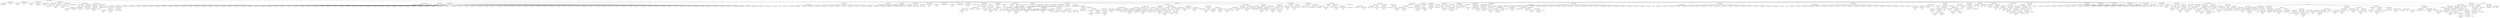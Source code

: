 strict digraph  {
<_ast.Load object at 0x10295c1d0>;
<_ast.Name object at 0xa213703d0>;
<_ast.Pass object at 0xa21370410>;
<_ast.ClassDef object at 0xa21370390>;
<_ast.Name object at 0xa21370450>;
Load4738423;
<_ast.Pass object at 0xa21370490>;
<_ast.ClassDef object at 0xa20fd8710>;
<_ast.Name object at 0xa21370510>;
Load5127233;
<_ast.Pass object at 0xa21370550>;
<_ast.ClassDef object at 0xa213704d0>;
<_ast.arg object at 0xa21370610>;
<_ast.arguments object at 0xa213705d0>;
<_ast.Str object at 0xa21370690>;
<_ast.Expr object at 0xa21370650>;
<_ast.Store object at 0x10295c290>;
<_ast.Name object at 0xa213706d0>;
<_ast.Name object at 0xa21370750>;
Load8937036;
<_ast.Name object at 0xa21370790>;
Load8662624;
<_ast.Call object at 0xa21370710>;
<_ast.Assign object at 0xa20fd5f50>;
<_ast.Name object at 0xa213707d0>;
Store1988218;
<_ast.NameConstant object at 0xa21370810>;
<_ast.Assign object at 0x105342890>;
<_ast.Name object at 0xa20f99790>;
Store4989474;
<_ast.Name object at 0xa20fd8810>;
Load9877826;
<_ast.And object at 0x10295ca90>;
<_ast.Name object at 0xa21370910>;
Load2900554;
<_ast.Eq object at 0x102961a90>;
<_ast.Str object at 0xa21370950>;
<_ast.Compare object at 0xa213708d0>;
<_ast.Not object at 0x1029617d0>;
<_ast.Name object at 0xa21370990>;
Load2483863;
<_ast.UnaryOp object at 0xa212925d0>;
<_ast.BoolOp object at 0xa21370890>;
<_ast.Name object at 0xa1b358f10>;
Store6631213;
<_ast.NameConstant object at 0xa213709d0>;
<_ast.Assign object at 0x8148e4690>;
<_ast.Name object at 0xa21370ad0>;
Load8652004;
<_ast.Name object at 0xa21370b10>;
Load8814579;
<_ast.Call object at 0xa21370a90>;
<_ast.Expr object at 0xa21370a50>;
<_ast.NameConstant object at 0xa21370bd0>;
<_ast.Return object at 0xa21370b90>;
<_ast.ExceptHandler object at 0xa21370b50>;
<_ast.Try object at 0xa21370a10>;
<_ast.If object at 0xa21370850>;
<_ast.For object at 0xa212356d0>;
<_ast.NameConstant object at 0xa1b336850>;
<_ast.Return object at 0xa1d5a3890>;
<_ast.FunctionDef object at 0xa21370590>;
<_ast.arg object at 0xa21370c50>;
<_ast.arg object at 0xa21370c90>;
<_ast.NameConstant object at 0xa21370cd0>;
<_ast.arguments object at 0xa21370c10>;
<_ast.Str object at 0xa21370d50>;
<_ast.Expr object at 0xa21370d10>;
<_ast.Name object at 0xa21370dd0>;
Store7442634;
<_ast.Str object at 0xa21370e50>;
<_ast.Str object at 0xa21370e90>;
<_ast.Str object at 0xa21370ed0>;
<_ast.Str object at 0xa21370f10>;
<_ast.Str object at 0xa21370f50>;
<_ast.Str object at 0xa21370f90>;
<_ast.Str object at 0xa21370fd0>;
<_ast.Str object at 0xa212e8050>;
<_ast.Str object at 0xa212e8090>;
<_ast.Str object at 0xa212e80d0>;
<_ast.Str object at 0xa212e8110>;
<_ast.Str object at 0xa212e8150>;
<_ast.Str object at 0xa212e8190>;
<_ast.Str object at 0xa212e81d0>;
<_ast.Str object at 0xa212e8210>;
<_ast.Str object at 0xa212e8250>;
<_ast.Str object at 0xa212e8290>;
<_ast.Str object at 0xa212e82d0>;
<_ast.Str object at 0xa212e8310>;
<_ast.Str object at 0xa212e8350>;
<_ast.Str object at 0xa212e8390>;
<_ast.Str object at 0xa212e83d0>;
<_ast.Str object at 0xa212e8410>;
<_ast.Str object at 0xa212e8450>;
<_ast.Str object at 0xa212e8490>;
<_ast.Str object at 0xa212e84d0>;
<_ast.Str object at 0xa212e8510>;
<_ast.Str object at 0xa212e8550>;
<_ast.Str object at 0xa212e8590>;
<_ast.Str object at 0xa212e85d0>;
<_ast.Str object at 0xa212e8610>;
<_ast.Str object at 0xa212e8650>;
<_ast.Str object at 0xa212e8690>;
<_ast.Str object at 0xa212e86d0>;
<_ast.Str object at 0xa212e8710>;
<_ast.Str object at 0xa212e8750>;
<_ast.Str object at 0xa212e8790>;
<_ast.Str object at 0xa212e87d0>;
<_ast.Str object at 0xa212e8810>;
<_ast.Str object at 0xa212e8850>;
<_ast.Str object at 0xa212e8890>;
<_ast.Str object at 0xa212e88d0>;
<_ast.Str object at 0xa212e8910>;
<_ast.Str object at 0xa212e8950>;
<_ast.Str object at 0xa212e8990>;
<_ast.Str object at 0xa212e89d0>;
<_ast.Str object at 0xa212e8a10>;
<_ast.Str object at 0xa212e8a50>;
<_ast.Str object at 0xa212e8a90>;
<_ast.Str object at 0xa212e8ad0>;
<_ast.Str object at 0xa212e8b10>;
<_ast.Str object at 0xa212e8b50>;
<_ast.Str object at 0xa212e8b90>;
<_ast.Str object at 0xa212e8bd0>;
<_ast.Str object at 0xa212e8c10>;
<_ast.Str object at 0xa212e8c50>;
<_ast.Str object at 0xa212e8c90>;
<_ast.Str object at 0xa212e8cd0>;
<_ast.Str object at 0xa212e8d10>;
<_ast.Str object at 0xa212e8d50>;
<_ast.Str object at 0xa212e8d90>;
<_ast.Str object at 0xa212e8dd0>;
<_ast.Str object at 0xa212e8e10>;
<_ast.Str object at 0xa212e8e50>;
<_ast.Str object at 0xa212e8e90>;
<_ast.Str object at 0xa212e8ed0>;
<_ast.Str object at 0xa212e8f10>;
<_ast.Str object at 0xa212e8f50>;
<_ast.Str object at 0xa212e8f90>;
<_ast.Str object at 0xa212e8fd0>;
<_ast.Str object at 0xa212e6050>;
<_ast.Str object at 0xa212e6090>;
<_ast.Str object at 0xa212e60d0>;
<_ast.Str object at 0xa212e6110>;
<_ast.Str object at 0xa212e6150>;
<_ast.Str object at 0xa212e6190>;
<_ast.Str object at 0xa212e61d0>;
<_ast.Str object at 0xa212e6210>;
<_ast.Str object at 0xa212e6250>;
<_ast.Str object at 0xa212e6290>;
<_ast.Str object at 0xa212e62d0>;
<_ast.Str object at 0xa212e6310>;
<_ast.Str object at 0xa212e6350>;
<_ast.Str object at 0xa212e6390>;
<_ast.Str object at 0xa212e63d0>;
<_ast.Str object at 0xa212e6410>;
<_ast.Str object at 0xa212e6450>;
<_ast.Str object at 0xa212e6490>;
<_ast.Str object at 0xa212e64d0>;
<_ast.Str object at 0xa212e6510>;
<_ast.Str object at 0xa212e6550>;
<_ast.Str object at 0xa212e6590>;
<_ast.Str object at 0xa212e65d0>;
<_ast.Str object at 0xa212e6610>;
<_ast.Str object at 0xa212e6650>;
<_ast.Str object at 0xa212e6690>;
<_ast.Str object at 0xa212e66d0>;
<_ast.Str object at 0xa212e6710>;
<_ast.Str object at 0xa212e6750>;
<_ast.Str object at 0xa212e6790>;
<_ast.Str object at 0xa212e67d0>;
<_ast.Str object at 0xa212e6810>;
<_ast.Dict object at 0xa21370e10>;
<_ast.Assign object at 0xa21370d90>;
<_ast.Name object at 0xa212e6890>;
Store7740745;
<_ast.Str object at 0xa212e6910>;
<_ast.Str object at 0xa212e6950>;
<_ast.Str object at 0xa212e6990>;
<_ast.Str object at 0xa212e69d0>;
<_ast.Str object at 0xa212e6a10>;
<_ast.Str object at 0xa212e6a50>;
<_ast.Str object at 0xa212e6a90>;
<_ast.Str object at 0xa212e6ad0>;
<_ast.Str object at 0xa212e6b10>;
<_ast.Str object at 0xa212e6b50>;
<_ast.Str object at 0xa212e6b90>;
<_ast.Str object at 0xa212e6bd0>;
<_ast.Str object at 0xa212e6c10>;
<_ast.Str object at 0xa212e6c50>;
<_ast.Str object at 0xa212e6c90>;
<_ast.Str object at 0xa212e6cd0>;
<_ast.Str object at 0xa212e6d10>;
<_ast.Str object at 0xa212e6d50>;
<_ast.List object at 0xa212e68d0>;
Load9928231;
<_ast.Assign object at 0xa212e6850>;
<_ast.Name object at 0xa212e6dd0>;
Store6019269;
<_ast.Str object at 0xa212e6e50>;
<_ast.List object at 0xa212e6e10>;
Load2784976;
<_ast.Assign object at 0xa212e6d90>;
<_ast.Name object at 0xa212e6ed0>;
Store7698422;
<_ast.Num object at 0xa212e6f10>;
<_ast.Assign object at 0xa212e6e90>;
<_ast.Name object at 0xa212e6f90>;
Store593619;
<_ast.Num object at 0xa212e6fd0>;
<_ast.Assign object at 0xa212e6f50>;
<_ast.Name object at 0xa212e4090>;
Store9543745;
<_ast.List object at 0xa212e40d0>;
Load3892494;
<_ast.Assign object at 0xa212e4050>;
<_ast.Name object at 0xa212e4150>;
Store7945538;
<_ast.NameConstant object at 0xa212e4190>;
<_ast.Assign object at 0xa212e4110>;
<_ast.Name object at 0xa212e4210>;
Store4317050;
<_ast.NameConstant object at 0xa212e4250>;
<_ast.Assign object at 0xa212e41d0>;
<_ast.Name object at 0xa212e42d0>;
Store6086112;
<_ast.NameConstant object at 0xa212e4310>;
<_ast.Assign object at 0xa212e4290>;
<_ast.Name object at 0xa212e4390>;
Store4538958;
<_ast.Name object at 0xa212e44d0>;
Load8664221;
<_ast.Attribute object at 0xa212e4490>;
Load7372148;
<_ast.Str object at 0xa212e4510>;
<_ast.Str object at 0xa212e4550>;
<_ast.Call object at 0xa212e4450>;
<_ast.Attribute object at 0xa212e4410>;
Load3160732;
<_ast.Str object at 0xa212e4590>;
<_ast.Call object at 0xa212e43d0>;
<_ast.Assign object at 0xa212e4350>;
<_ast.Name object at 0xa212e4610>;
Store5730037;
<_ast.List object at 0xa212e4650>;
Load1546017;
<_ast.Assign object at 0xa212e45d0>;
<_ast.Name object at 0xa212e46d0>;
Store9559137;
<_ast.Name object at 0xa212e4710>;
Load7283695;
<_ast.Name object at 0xa212e4810>;
Load9124636;
<_ast.Attribute object at 0xa212e47d0>;
Load8086740;
<_ast.Name object at 0xa212e48d0>;
Load7159617;
<_ast.Attribute object at 0xa212e4890>;
Load7531555;
<_ast.Call object at 0xa212e4850>;
<_ast.Call object at 0xa212e4790>;
<_ast.Expr object at 0xa212e4750>;
<_ast.For object at 0xa212e4690>;
<_ast.Name object at 0xa212e4950>;
Store6853648;
<_ast.Name object at 0xa212e4990>;
Load8880628;
<_ast.Assign object at 0xa212e4910>;
<_ast.Name object at 0xa212e4a10>;
Store9126363;
<_ast.Name object at 0xa212e4a50>;
Load2822546;
<_ast.Name object at 0xa212e4ad0>;
Store19102;
<_ast.NameConstant object at 0xa212e4b10>;
<_ast.Assign object at 0xa212e4a90>;
<_ast.Name object at 0xa212e4bd0>;
Load7648817;
<_ast.In object at 0x1029690d0>;
<_ast.Str object at 0xa212e4c50>;
<_ast.Str object at 0xa212e4c90>;
<_ast.List object at 0xa212e4c10>;
Load9163511;
<_ast.Compare object at 0xa212e4b90>;
<_ast.Name object at 0xa212e4d50>;
Load4588454;
<_ast.Str object at 0xa212e4d90>;
<_ast.Call object at 0xa212e4d10>;
<_ast.Raise object at 0xa212e4cd0>;
<_ast.If object at 0xa212e4b50>;
<_ast.NameConstant object at 0xa212e4e10>;
<_ast.Name object at 0xa212e4ed0>;
Store9782122;
<_ast.Name object at 0xa212e4f50>;
Load3647384;
<_ast.Name object at 0xa212e4fd0>;
Load576590;
<_ast.Index object at 0xa212e4f90>;
<_ast.Subscript object at 0xa212e4f10>;
Load9510389;
<_ast.Assign object at 0xa212e4e90>;
<_ast.Name object at 0xa212e20d0>;
Load7399250;
<_ast.Str object at 0xa212e2110>;
<_ast.Compare object at 0xa212e2090>;
Eq5813271;
<_ast.Name object at 0xa212e2190>;
Store6023664;
<_ast.NameConstant object at 0xa212e21d0>;
<_ast.Assign object at 0xa212e2150>;
<_ast.If object at 0xa212e2050>;
<_ast.Name object at 0xa212e2290>;
Load5466368;
<_ast.Str object at 0xa212e2310>;
<_ast.Str object at 0xa212e2350>;
<_ast.Str object at 0xa212e2390>;
<_ast.List object at 0xa212e22d0>;
Load8827580;
<_ast.Compare object at 0xa212e2250>;
In609051;
<_ast.Name object at 0xa212e2410>;
Store9685077;
<_ast.NameConstant object at 0xa212f4f10>;
<_ast.Assign object at 0xa212e23d0>;
<_ast.Name object at 0xa212ed0d0>;
Load5366392;
<_ast.Name object at 0xa21268d50>;
Load6166802;
<_ast.Str object at 0xa212dc3d0>;
<_ast.Call object at 0xa212e5250>;
<_ast.Expr object at 0xa21270bd0>;
<_ast.Name object at 0xa21259090>;
Load7562955;
<_ast.Call object at 0xa212d4550>;
<_ast.Expr object at 0xa2125fed0>;
<_ast.If object at 0xa212fcd90>;
<_ast.Name object at 0xa21251210>;
Store3401824;
<_ast.NameConstant object at 0xa21248390>;
<_ast.Assign object at 0xa21240510>;
<_ast.If object at 0xa212e2210>;
<_ast.Break object at 0xa21319210>;
<_ast.Name object at 0xa21319290>;
Load2938845;
<_ast.Name object at 0xa21319310>;
Store7136725;
<_ast.Name object at 0xa21319090>;
Load5552331;
<_ast.Assign object at 0xa21319110>;
<_ast.Name object at 0xa21319410>;
Load7700905;
<_ast.Str object at 0xa21319a50>;
<_ast.Name object at 0xa21319490>;
Load8516918;
<_ast.Str object at 0xa213190d0>;
<_ast.Call object at 0xa21319050>;
<_ast.Expr object at 0xa21319390>;
<_ast.Name object at 0xa21319150>;
Store5159193;
<_ast.Name object at 0xa213191d0>;
Load1619523;
<_ast.Name object at 0xa21319250>;
Load768168;
<_ast.Str object at 0xa21319690>;
<_ast.Call object at 0xa21319610>;
<_ast.Call object at 0xa21319590>;
<_ast.Assign object at 0xa21319510>;
<_ast.Name object at 0xa21319350>;
Load8742330;
<_ast.Call object at 0xa21319710>;
<_ast.Expr object at 0xa213192d0>;
<_ast.ExceptHandler object at 0xa21319190>;
<_ast.Try object at 0xa212e4e50>;
<_ast.While object at 0xa212e4dd0>;
<_ast.Name object at 0xa213193d0>;
Load9162083;
<_ast.Name object at 0xa21319810>;
Load9526471;
<_ast.Compare object at 0xa21319790>;
In8133453;
<_ast.Name object at 0xa21319890>;
Store3027155;
<_ast.Name object at 0xa21319910>;
Load7845330;
<_ast.Name object at 0xa21319550>;
Load9019453;
<_ast.Call object at 0xa213194d0>;
<_ast.Assign object at 0xa21319450>;
<_ast.Name object at 0xa213195d0>;
Store5506277;
<_ast.Add object at 0x10295cc90>;
<_ast.Name object at 0xa21319950>;
Load3271308;
<_ast.AugAssign object at 0xa21319a10>;
<_ast.Name object at 0xa213196d0>;
Load464768;
<_ast.Name object at 0xa21319c50>;
Load8833916;
<_ast.Compare object at 0xa213198d0>;
In2056099;
<_ast.Name object at 0xa21319bd0>;
Store9450080;
<_ast.NameConstant object at 0xa213197d0>;
<_ast.Assign object at 0xa21319750>;
<_ast.If object at 0xa21319650>;
<_ast.Name object at 0xa21319850>;
Store3206078;
<_ast.Name object at 0xa213199d0>;
Load3157093;
<_ast.Name object at 0xa21319b90>;
Load1219371;
<_ast.Call object at 0xa21319c10>;
<_ast.Name object at 0xa21319b10>;
Load8940352;
<_ast.Name object at 0xa21319dd0>;
Load4430204;
<_ast.Call object at 0xa21319d50>;
<_ast.BinOp object at 0xa21319ad0>;
Add4223303;
<_ast.Assign object at 0xa21319b50>;
<_ast.If object at 0xa1b242290>;
<_ast.Name object at 0xa21319990>;
Load891955;
<_ast.Name object at 0xa21319fd0>;
Load9108830;
<_ast.Compare object at 0xa21319e50>;
In4124336;
<_ast.Name object at 0xa21319f90>;
Load954265;
<_ast.NameConstant object at 0xa21319d90>;
<_ast.Compare object at 0xa21319d10>;
Eq8194982;
<_ast.BoolOp object at 0xa21319a90>;
And6028141;
<_ast.Name object at 0xa21319f50>;
Load1895241;
<_ast.Attribute object at 0xa21319e90>;
Load2243337;
<_ast.Name object at 0xa20fdb290>;
Load7782276;
<_ast.Name object at 0xa212ec190>;
Load4440788;
<_ast.Call object at 0xa21319ed0>;
<_ast.Call object at 0xa21319e10>;
<_ast.Expr object at 0xa21319f10>;
<_ast.Name object at 0xa212ec210>;
Store9268105;
<_ast.Num object at 0xa212ec250>;
<_ast.Assign object at 0xa212ec1d0>;
<_ast.If object at 0xa21001e90>;
<_ast.Name object at 0xa212ec2d0>;
Store1548918;
<_ast.NameConstant object at 0xa212ec310>;
<_ast.Assign object at 0xa212ec290>;
<_ast.For object at 0xa212e49d0>;
<_ast.Name object at 0xa212ec410>;
Load4385488;
<_ast.Attribute object at 0xa212ec3d0>;
Load7504310;
<_ast.Name object at 0xa212ec510>;
Load3248098;
<_ast.Name object at 0xa212ec490>;
Load9900198;
<_ast.Call object at 0xa212ec450>;
<_ast.Call object at 0xa212ec390>;
<_ast.Expr object at 0xa212ec350>;
<_ast.Name object at 0xa212ec050>;
Store2394671;
<_ast.Name object at 0xa212ec610>;
Load3111734;
<_ast.Name object at 0xa212ec650>;
Load7548366;
<_ast.Call object at 0xa212ec6d0>;
<_ast.Assign object at 0xa212ec4d0>;
<_ast.Name object at 0xa212e2490>;
Load5126027;
<_ast.Name object at 0xa212e2510>;
Store1382852;
<_ast.Num object at 0xa212e2590>;
<_ast.Sub object at 0x10295cd50>;
<_ast.Name object at 0xa212e25d0>;
Load5009638;
<_ast.BinOp object at 0xa212e2550>;
<_ast.Assign object at 0xa212e24d0>;
<_ast.If object at 0xa212e2450>;
<_ast.Name object at 0xa212e2650>;
Load5106732;
<_ast.Name object at 0xa212e26d0>;
Store7138191;
<_ast.Name object at 0xa212e2750>;
Load6571371;
<_ast.Name object at 0xa212e2790>;
Load7626120;
<_ast.Str object at 0xa212e27d0>;
<_ast.Call object at 0xa212e2710>;
<_ast.Assign object at 0xa212e2690>;
<_ast.Str object at 0xa212e2890>;
<_ast.Name object at 0xa212e28d0>;
Load8973171;
<_ast.BinOp object at 0xa212e2850>;
Add907861;
<_ast.Return object at 0xa212e2810>;
<_ast.If object at 0xa212e2610>;
<_ast.Name object at 0xa212e2990>;
Load168084;
<_ast.UnaryOp object at 0xa212e2950>;
Not776319;
<_ast.Name object at 0xa212e2a50>;
Load6244629;
<_ast.Name object at 0xa212e2a90>;
Load3438990;
<_ast.Str object at 0xa212e2ad0>;
<_ast.Call object at 0xa212e2a10>;
<_ast.Return object at 0xa212e29d0>;
<_ast.Name object at 0xa212e2b50>;
Load9779612;
<_ast.Return object at 0xa212e2b10>;
<_ast.If object at 0xa212e2910>;
<_ast.FunctionDef object at 0xa1c446910>;
<_ast.arg object at 0xa212e2c10>;
<_ast.arguments object at 0xa212e2bd0>;
<_ast.Str object at 0xa212e2c90>;
<_ast.Expr object at 0xa212e2c50>;
<_ast.Name object at 0xa212e2dd0>;
Load8464457;
<_ast.Name object at 0xa212e2e10>;
Load1695423;
<_ast.Call object at 0xa212e2d90>;
<_ast.UnaryOp object at 0xa212e2d50>;
Not1828989;
<_ast.Str object at 0xa212e2e90>;
<_ast.NotIn object at 0x102969190>;
<_ast.Name object at 0xa212e2f10>;
Load4199949;
<_ast.Name object at 0xa212e2f50>;
Load4635164;
<_ast.Call object at 0xa212e2ed0>;
<_ast.Compare object at 0xa212e2e50>;
<_ast.BoolOp object at 0xa212e2d10>;
And7808843;
<_ast.Name object at 0xa212f7050>;
Load6292764;
<_ast.Str object at 0xa212f7090>;
<_ast.Call object at 0xa212e2fd0>;
<_ast.Raise object at 0xa212e2f90>;
<_ast.If object at 0xa212e2cd0>;
<_ast.Name object at 0xa212f7110>;
Store8262524;
<_ast.Name object at 0xa212f7190>;
Load9104941;
<_ast.Name object at 0xa212f71d0>;
Load5184640;
<_ast.Call object at 0xa212f7150>;
<_ast.Assign object at 0xa212f70d0>;
<_ast.Name object at 0xa212f7250>;
Store1701805;
<_ast.NameConstant object at 0xa212f7290>;
<_ast.Assign object at 0xa212f7210>;
<_ast.Name object at 0xa212f7310>;
Store6711011;
<_ast.NameConstant object at 0xa212f7350>;
<_ast.Assign object at 0xa212f72d0>;
<_ast.NameConstant object at 0xa212f73d0>;
<_ast.Name object at 0xa212f74d0>;
Load4321157;
<_ast.Num object at 0xa212f7550>;
<_ast.Index object at 0xa212f7510>;
<_ast.Subscript object at 0xa212f7490>;
Load6966297;
<_ast.Str object at 0xa212f7590>;
<_ast.Compare object at 0xa212f7450>;
Eq981197;
<_ast.Name object at 0xa212f7610>;
Store2024863;
<_ast.NameConstant object at 0xa212f7650>;
<_ast.Assign object at 0xa212f75d0>;
<_ast.Name object at 0xa212f76d0>;
Store6426543;
<_ast.Name object at 0xa212f7750>;
Load1646710;
<_ast.Num object at 0xa212f77d0>;
<_ast.Slice object at 0xa212f7790>;
<_ast.Subscript object at 0xa212f7710>;
Load8545090;
<_ast.Assign object at 0xa212f7690>;
<_ast.Name object at 0xa212f78d0>;
Load5950049;
<_ast.Num object at 0xa212f7950>;
<_ast.Index object at 0xa212f7910>;
<_ast.Subscript object at 0xa212f7890>;
Load9869484;
<_ast.Str object at 0xa212f7990>;
<_ast.Compare object at 0xa212f7850>;
Eq3942224;
<_ast.Name object at 0xa212f7a10>;
Store4004069;
<_ast.NameConstant object at 0xa212f7a50>;
<_ast.Assign object at 0xa212f79d0>;
<_ast.Name object at 0xa212f7ad0>;
Store1299781;
<_ast.Name object at 0xa212f7b50>;
Load132933;
<_ast.Num object at 0xa212f7bd0>;
<_ast.Slice object at 0xa212f7b90>;
<_ast.Subscript object at 0xa212f7b10>;
Load9153166;
<_ast.Assign object at 0xa212f7a90>;
<_ast.Break object at 0xa212f7c10>;
<_ast.If object at 0xa212f7810>;
<_ast.If object at 0xa212f7410>;
<_ast.While object at 0xa212f7390>;
<_ast.Name object at 0xa212f7c90>;
Store2443518;
<_ast.Str object at 0xa212f7d10>;
<_ast.Str object at 0xa212f7d50>;
<_ast.Str object at 0xa212f7d90>;
<_ast.Str object at 0xa212f7dd0>;
<_ast.Str object at 0xa212f7e10>;
<_ast.Str object at 0xa212f7e50>;
<_ast.Str object at 0xa212f7e90>;
<_ast.Str object at 0xa212f7ed0>;
<_ast.Str object at 0xa212f7f10>;
<_ast.Str object at 0xa212f7f50>;
<_ast.Str object at 0xa212f7f90>;
<_ast.Str object at 0xa212f7fd0>;
<_ast.Str object at 0xa212f3050>;
<_ast.Str object at 0xa212f3090>;
<_ast.Str object at 0xa212f30d0>;
<_ast.Str object at 0xa212f3110>;
<_ast.Str object at 0xa212f3150>;
<_ast.Str object at 0xa212f3190>;
<_ast.Str object at 0xa212f31d0>;
<_ast.Str object at 0xa212f3210>;
<_ast.Str object at 0xa212f3250>;
<_ast.Str object at 0xa212f3290>;
<_ast.Str object at 0xa212f32d0>;
<_ast.Str object at 0xa212f3310>;
<_ast.Dict object at 0xa212f7cd0>;
<_ast.Assign object at 0xa212f7c50>;
<_ast.Name object at 0xa212f3390>;
Store2363851;
<_ast.Str object at 0xa212f3410>;
<_ast.Str object at 0xa212f3450>;
<_ast.Str object at 0xa212f3490>;
<_ast.Str object at 0xa212f34d0>;
<_ast.Str object at 0xa212f3510>;
<_ast.Str object at 0xa212f3550>;
<_ast.Str object at 0xa212f3590>;
<_ast.Str object at 0xa212f35d0>;
<_ast.Str object at 0xa212f3610>;
<_ast.Str object at 0xa212f3650>;
<_ast.Str object at 0xa212f3690>;
<_ast.Str object at 0xa212f36d0>;
<_ast.Str object at 0xa212f3710>;
<_ast.Str object at 0xa212f3750>;
<_ast.Str object at 0xa212f3790>;
<_ast.Str object at 0xa212f37d0>;
<_ast.Str object at 0xa212f3810>;
<_ast.Str object at 0xa212f3850>;
<_ast.Str object at 0xa212f3890>;
<_ast.Str object at 0xa212f38d0>;
<_ast.Dict object at 0xa212f33d0>;
<_ast.Assign object at 0xa212f3350>;
<_ast.Name object at 0xa212f3950>;
Store1198199;
<_ast.Str object at 0xa212f39d0>;
<_ast.Str object at 0xa212f3a10>;
<_ast.Str object at 0xa212f3a50>;
<_ast.Str object at 0xa212f3a90>;
<_ast.Str object at 0xa212f3ad0>;
<_ast.Str object at 0xa212f3b10>;
<_ast.Str object at 0xa212f3b50>;
<_ast.Str object at 0xa212f3b90>;
<_ast.Str object at 0xa212f3bd0>;
<_ast.Str object at 0xa212f3c10>;
<_ast.Str object at 0xa212f3c50>;
<_ast.Str object at 0xa212f3c90>;
<_ast.Str object at 0xa212f3cd0>;
<_ast.Str object at 0xa212f3d10>;
<_ast.Str object at 0xa212f3d50>;
<_ast.Str object at 0xa212f3d90>;
<_ast.Str object at 0xa212f3dd0>;
<_ast.Str object at 0xa212f3e10>;
<_ast.Str object at 0xa212f3e50>;
<_ast.Str object at 0xa212f3e90>;
<_ast.Dict object at 0xa212f3990>;
<_ast.Assign object at 0xa212f3910>;
<_ast.Name object at 0xa212f3f90>;
Load7568840;
<_ast.Name object at 0xa212f3fd0>;
Load1426942;
<_ast.Call object at 0xa212f3f50>;
<_ast.Name object at 0xa212f0050>;
Load8456272;
<_ast.Compare object at 0xa212f3f10>;
In2651359;
<_ast.Name object at 0xa212f00d0>;
Load4825771;
<_ast.Str object at 0xa212f0190>;
<_ast.Name object at 0xa212f0210>;
Load2893301;
<_ast.Name object at 0xa212f02d0>;
Load6295358;
<_ast.Name object at 0xa212f0310>;
Load6499850;
<_ast.Call object at 0xa212f0290>;
<_ast.Index object at 0xa212f0250>;
<_ast.Subscript object at 0xa212f01d0>;
Load8842686;
<_ast.BinOp object at 0xa212f0150>;
Add7604536;
<_ast.Return object at 0xa212f0110>;
<_ast.Name object at 0xa212f03d0>;
Load6081477;
<_ast.Name object at 0xa212f0490>;
Load6409102;
<_ast.Name object at 0xa212f04d0>;
Load7445396;
<_ast.Call object at 0xa212f0450>;
<_ast.Index object at 0xa212f0410>;
<_ast.Subscript object at 0xa212f0390>;
Load5138921;
<_ast.Return object at 0xa212f0350>;
<_ast.If object at 0xa212f0090>;
<_ast.If object at 0xa212f3ed0>;
<_ast.Name object at 0xa212f0550>;
Store1297486;
<_ast.Name object at 0xa212f05d0>;
Load7397897;
<_ast.USub object at 0x102961950>;
<_ast.Num object at 0xa212f0690>;
<_ast.UnaryOp object at 0xa212f0650>;
<_ast.Slice object at 0xa212f0610>;
<_ast.Subscript object at 0xa212f0590>;
Load1440764;
<_ast.Assign object at 0xa212f0510>;
<_ast.Name object at 0xa212f0710>;
Store5926061;
<_ast.List object at 0xa212f0750>;
Load6762543;
<_ast.Assign object at 0xa212f06d0>;
<_ast.Name object at 0xa212f07d0>;
Store3169981;
<_ast.Name object at 0xa212f0850>;
Load1041077;
<_ast.Num object at 0xa212f0890>;
<_ast.Name object at 0xa212f0910>;
Load8230450;
<_ast.Name object at 0xa212f0950>;
Load3659942;
<_ast.Call object at 0xa212f08d0>;
<_ast.Num object at 0xa212f0990>;
<_ast.Call object at 0xa212f0810>;
<_ast.Name object at 0xa212f0a90>;
Load8444400;
<_ast.Attribute object at 0xa212f0a50>;
Load7576234;
<_ast.Name object at 0xa212f0b50>;
Load4308002;
<_ast.Name object at 0xa212f0bd0>;
Load3909752;
<_ast.Name object at 0xa212f0c50>;
Load8294974;
<_ast.Num object at 0xa212f0c90>;
<_ast.BinOp object at 0xa212f0c10>;
Add3321406;
<_ast.Slice object at 0xa212f0b90>;
<_ast.Subscript object at 0xa212f0b10>;
Load8572416;
<_ast.Num object at 0xa212f0d50>;
<_ast.UnaryOp object at 0xa212f0d10>;
USub6373036;
<_ast.Slice object at 0xa212f0cd0>;
<_ast.Subscript object at 0xa212f0ad0>;
Load1625329;
<_ast.Call object at 0xa212f0a10>;
<_ast.Expr object at 0xa212f09d0>;
<_ast.For object at 0xa212f0790>;
<_ast.Name object at 0xa212f0e50>;
Load6849031;
<_ast.Attribute object at 0xa212f0e10>;
Load6203754;
<_ast.Call object at 0xa212f0dd0>;
<_ast.Expr object at 0xa212f0d90>;
<_ast.Name object at 0xa212f0ed0>;
Store7314595;
<_ast.Str object at 0xa212f0f50>;
<_ast.Str object at 0xa212f0f90>;
<_ast.Str object at 0xa212f0fd0>;
<_ast.Str object at 0xa212ee050>;
<_ast.Str object at 0xa212ee090>;
<_ast.Str object at 0xa212ee0d0>;
<_ast.Str object at 0xa212ee110>;
<_ast.Str object at 0xa212ee150>;
<_ast.Str object at 0xa212ee190>;
<_ast.Str object at 0xa212ee1d0>;
<_ast.Str object at 0xa212ee210>;
<_ast.Str object at 0xa212ee250>;
<_ast.Str object at 0xa212ee290>;
<_ast.Str object at 0xa212ee2d0>;
<_ast.Str object at 0xa212ee310>;
<_ast.Str object at 0xa212ee350>;
<_ast.List object at 0xa212f0f10>;
Load3673252;
<_ast.Assign object at 0xa212f0e90>;
<_ast.Name object at 0xa212ee3d0>;
Store8020189;
<_ast.List object at 0xa212ee410>;
Load3945808;
<_ast.Assign object at 0xa212ee390>;
<_ast.Name object at 0xa212ee490>;
Store5846977;
<_ast.Str object at 0xa212ee4d0>;
<_ast.Assign object at 0xa212ee450>;
<_ast.Name object at 0xa212ee550>;
Store3631055;
<_ast.NameConstant object at 0xa212ee590>;
<_ast.Assign object at 0xa212ee510>;
<_ast.Name object at 0xa212ee610>;
Store7682436;
<_ast.NameConstant object at 0xa212ee650>;
<_ast.Assign object at 0xa212ee5d0>;
<_ast.Name object at 0xa212ee6d0>;
Store8857294;
<_ast.NameConstant object at 0xa212ee710>;
<_ast.Assign object at 0xa212ee690>;
<_ast.Name object at 0xa212ee790>;
Store8322356;
<_ast.Name object at 0xa212ee810>;
Load9470479;
<_ast.Name object at 0xa212ee850>;
Load4362169;
<_ast.Call object at 0xa212ee7d0>;
<_ast.Assign object at 0xa212ee750>;
<_ast.Name object at 0xa212ee8d0>;
Load694292;
<_ast.Name object at 0xa212ee9d0>;
Load6768221;
<_ast.Attribute object at 0xa212ee990>;
Load1380241;
<_ast.Str object at 0xa212eea10>;
<_ast.Call object at 0xa212ee950>;
<_ast.Expr object at 0xa212ee910>;
<_ast.If object at 0xa212ee890>;
<_ast.Name object at 0xa212eea90>;
Store7566040;
<_ast.Name object at 0xa212eead0>;
Load4002717;
<_ast.Name object at 0xa212eeb50>;
Store5782030;
<_ast.NameConstant object at 0xa212eeb90>;
<_ast.Assign object at 0xa212eeb10>;
<_ast.Name object at 0xa212eecd0>;
Load3908480;
<_ast.Name object at 0xa212eed10>;
Load8805660;
<_ast.Call object at 0xa212eec90>;
<_ast.Num object at 0xa212eed50>;
<_ast.Compare object at 0xa212eec50>;
Eq7725403;
<_ast.Name object at 0xa212eee10>;
Load8915448;
<_ast.Name object at 0xa212eee90>;
Load9429634;
<_ast.Num object at 0xa212eef10>;
<_ast.Index object at 0xa212eeed0>;
<_ast.Subscript object at 0xa212eee50>;
Load3015338;
<_ast.Call object at 0xa212eedd0>;
<_ast.Gt object at 0x102961d90>;
<_ast.Num object at 0xa212eef50>;
<_ast.Compare object at 0xa212eed90>;
<_ast.BoolOp object at 0xa212eec10>;
And1446081;
<_ast.Name object at 0xa212eefd0>;
Store2062888;
<_ast.NameConstant object at 0xa212df050>;
<_ast.Assign object at 0xa212eef90>;
<_ast.If object at 0xa212eebd0>;
<_ast.Name object at 0xa212df0d0>;
Store8954406;
<_ast.Name object at 0xa212df150>;
Load2694877;
<_ast.Name object at 0xa212df190>;
Load2842420;
<_ast.Call object at 0xa212df110>;
<_ast.Assign object at 0xa212df090>;
<_ast.Name object at 0xa212df210>;
Store5783740;
<_ast.Name object at 0xa212df250>;
Load1096426;
<_ast.Name object at 0xa212df350>;
Load8150517;
<_ast.Num object at 0xa212df390>;
<_ast.Compare object at 0xa212df310>;
Eq6361961;
<_ast.Name object at 0xa212df3d0>;
Load6245794;
<_ast.BoolOp object at 0xa212df2d0>;
And9625657;
<_ast.Name object at 0xa212df450>;
Store2663222;
<_ast.Name object at 0xa212df4d0>;
Load2473949;
<_ast.Name object at 0xa212df550>;
Load1755729;
<_ast.Index object at 0xa212df510>;
<_ast.Subscript object at 0xa212df490>;
Load9838511;
<_ast.Assign object at 0xa212df410>;
<_ast.Name object at 0xa212df5d0>;
Store300004;
<_ast.NameConstant object at 0xa212df610>;
<_ast.Assign object at 0xa212df590>;
<_ast.Name object at 0xa212df6d0>;
Load249272;
<_ast.Num object at 0xa212df710>;
<_ast.Compare object at 0xa212df690>;
Eq3979162;
<_ast.Name object at 0xa212df7d0>;
Load6051594;
<_ast.Str object at 0xa212df810>;
<_ast.Compare object at 0xa212df790>;
Eq2895850;
<_ast.Name object at 0xa212df890>;
Store6747535;
<_ast.NameConstant object at 0xa212df8d0>;
<_ast.Assign object at 0xa212df850>;
<_ast.Name object at 0xa212df950>;
Store4553019;
<_ast.Name object at 0xa212df9d0>;
Load5463308;
<_ast.Name object at 0xa212dfa50>;
Load4048383;
<_ast.Index object at 0xa212dfa10>;
<_ast.Subscript object at 0xa212df990>;
Load664153;
<_ast.Assign object at 0xa212df910>;
<_ast.If object at 0xa212df750>;
<_ast.Name object at 0xa212dfad0>;
Store8050278;
<_ast.Name object at 0xa212dfb50>;
Load2341999;
<_ast.Name object at 0xa212dfbd0>;
Load4771671;
<_ast.Index object at 0xa212dfb90>;
<_ast.Subscript object at 0xa212dfb10>;
Load1012576;
<_ast.Assign object at 0xa212dfa90>;
<_ast.If object at 0xa212df650>;
<_ast.If object at 0xa212df290>;
<_ast.Name object at 0xa212dfcd0>;
Load5520613;
<_ast.NotEq object at 0x102961b50>;
<_ast.Str object at 0xa212dfd10>;
<_ast.Compare object at 0xa212dfc90>;
<_ast.Name object at 0xa212dfdd0>;
Load6268344;
<_ast.Name object at 0xa212dfe10>;
Load4011229;
<_ast.Call object at 0xa212dfd90>;
<_ast.Num object at 0xa212dfe50>;
<_ast.Compare object at 0xa212dfd50>;
Gt6867482;
<_ast.Name object at 0xa212dfed0>;
Load6365558;
<_ast.UnaryOp object at 0xa212dfe90>;
Not3246722;
<_ast.BoolOp object at 0xa212dfc50>;
And4944504;
<_ast.Name object at 0xa212dffd0>;
Load820945;
<_ast.Attribute object at 0xa212dff90>;
Load1021656;
<_ast.Name object at 0xa212db050>;
Load45565;
<_ast.Call object at 0xa212dff50>;
<_ast.Expr object at 0xa212dff10>;
<_ast.If object at 0xa212dfc10>;
<_ast.Name object at 0xa212db0d0>;
Load1275190;
<_ast.Name object at 0xa212db1d0>;
Load8096476;
<_ast.Attribute object at 0xa212db190>;
Load3016971;
<_ast.Str object at 0xa212db210>;
<_ast.Call object at 0xa212db150>;
<_ast.Expr object at 0xa212db110>;
<_ast.Name object at 0xa212db290>;
Store2290355;
<_ast.NameConstant object at 0xa212db2d0>;
<_ast.Assign object at 0xa212db250>;
<_ast.If object at 0xa212db090>;
<_ast.Name object at 0xa212db3d0>;
Load7789503;
<_ast.Num object at 0xa212db410>;
<_ast.Compare object at 0xa212db390>;
Gt6852716;
<_ast.Name object at 0xa212db490>;
Load3798895;
<_ast.Num object at 0xa212db4d0>;
<_ast.Compare object at 0xa212db450>;
Eq3791518;
<_ast.Name object at 0xa212db550>;
Load825601;
<_ast.Str object at 0xa212db590>;
<_ast.Compare object at 0xa212db510>;
NotEq5639291;
<_ast.BoolOp object at 0xa212db350>;
And9568528;
<_ast.Name object at 0xa212db690>;
Load131056;
<_ast.Num object at 0xa212db6d0>;
<_ast.BinOp object at 0xa212db650>;
Sub6753503;
<_ast.Lt object at 0x102961c10>;
<_ast.Num object at 0xa212db710>;
<_ast.Compare object at 0xa212db610>;
<_ast.Name object at 0xa212db810>;
Load9613137;
<_ast.Attribute object at 0xa212db7d0>;
Load2334752;
<_ast.Name object at 0xa212db890>;
Load801263;
<_ast.Name object at 0xa212db950>;
Load360855;
<_ast.Num object at 0xa212db990>;
<_ast.BinOp object at 0xa212db910>;
Sub5367926;
<_ast.Index object at 0xa212db8d0>;
<_ast.Subscript object at 0xa212db850>;
Load3841659;
<_ast.Call object at 0xa212db790>;
<_ast.Expr object at 0xa212db750>;
<_ast.Name object at 0xa212dba50>;
Load8677530;
<_ast.Str object at 0xa212dba90>;
<_ast.Call object at 0xa212dba10>;
<_ast.Raise object at 0xa212db9d0>;
<_ast.If object at 0xa212db5d0>;
<_ast.If object at 0xa212db310>;
<_ast.Name object at 0xa212dbb10>;
Store4062379;
<_ast.Num object at 0xa212dbb50>;
<_ast.AugAssign object at 0xa212dbad0>;
Sub5093832;
<_ast.For object at 0xa212df1d0>;
<_ast.Name object at 0xa212dbbd0>;
Store2300209;
<_ast.Num object at 0xa212dbc10>;
<_ast.AugAssign object at 0xa212dbb90>;
Sub1472585;
<_ast.For object at 0xa212eea50>;
<_ast.Name object at 0xa212dbc90>;
Load9085962;
<_ast.Name object at 0xa212dbd90>;
Load1130290;
<_ast.Attribute object at 0xa212dbd50>;
Load7528894;
<_ast.Str object at 0xa212dbdd0>;
<_ast.Call object at 0xa212dbd10>;
<_ast.Expr object at 0xa212dbcd0>;
<_ast.If object at 0xa212dbc50>;
<_ast.Str object at 0xa212dbed0>;
<_ast.Attribute object at 0xa212dbe90>;
Load6205418;
<_ast.Name object at 0xa212dbf10>;
Load3996180;
<_ast.Call object at 0xa212dbe50>;
<_ast.Return object at 0xa212dbe10>;
<_ast.FunctionDef object at 0xa212e2b90>;
<_ast.Module object at 0xa20fb0c10>;
<_ast.Name object at 0xa213703d0> -> <_ast.Load object at 0x10295c1d0>;
<_ast.ClassDef object at 0xa21370390> -> <_ast.Name object at 0xa213703d0>;
<_ast.ClassDef object at 0xa21370390> -> <_ast.Pass object at 0xa21370410>;
<_ast.Name object at 0xa21370450> -> Load4738423;
<_ast.ClassDef object at 0xa20fd8710> -> <_ast.Name object at 0xa21370450>;
<_ast.ClassDef object at 0xa20fd8710> -> <_ast.Pass object at 0xa21370490>;
<_ast.Name object at 0xa21370510> -> Load5127233;
<_ast.ClassDef object at 0xa213704d0> -> <_ast.Name object at 0xa21370510>;
<_ast.ClassDef object at 0xa213704d0> -> <_ast.Pass object at 0xa21370550>;
<_ast.arguments object at 0xa213705d0> -> <_ast.arg object at 0xa21370610>;
<_ast.Expr object at 0xa21370650> -> <_ast.Str object at 0xa21370690>;
<_ast.Name object at 0xa213706d0> -> <_ast.Store object at 0x10295c290>;
<_ast.Name object at 0xa21370750> -> Load8937036;
<_ast.Name object at 0xa21370790> -> Load8662624;
<_ast.Call object at 0xa21370710> -> <_ast.Name object at 0xa21370750>;
<_ast.Call object at 0xa21370710> -> <_ast.Name object at 0xa21370790>;
<_ast.Assign object at 0xa20fd5f50> -> <_ast.Name object at 0xa213706d0>;
<_ast.Assign object at 0xa20fd5f50> -> <_ast.Call object at 0xa21370710>;
<_ast.Name object at 0xa213707d0> -> Store1988218;
<_ast.Assign object at 0x105342890> -> <_ast.Name object at 0xa213707d0>;
<_ast.Assign object at 0x105342890> -> <_ast.NameConstant object at 0xa21370810>;
<_ast.Name object at 0xa20f99790> -> Store4989474;
<_ast.Name object at 0xa20fd8810> -> Load9877826;
<_ast.Name object at 0xa21370910> -> Load2900554;
<_ast.Compare object at 0xa213708d0> -> <_ast.Name object at 0xa21370910>;
<_ast.Compare object at 0xa213708d0> -> <_ast.Eq object at 0x102961a90>;
<_ast.Compare object at 0xa213708d0> -> <_ast.Str object at 0xa21370950>;
<_ast.Name object at 0xa21370990> -> Load2483863;
<_ast.UnaryOp object at 0xa212925d0> -> <_ast.Not object at 0x1029617d0>;
<_ast.UnaryOp object at 0xa212925d0> -> <_ast.Name object at 0xa21370990>;
<_ast.BoolOp object at 0xa21370890> -> <_ast.And object at 0x10295ca90>;
<_ast.BoolOp object at 0xa21370890> -> <_ast.Compare object at 0xa213708d0>;
<_ast.BoolOp object at 0xa21370890> -> <_ast.UnaryOp object at 0xa212925d0>;
<_ast.Name object at 0xa1b358f10> -> Store6631213;
<_ast.Assign object at 0x8148e4690> -> <_ast.Name object at 0xa1b358f10>;
<_ast.Assign object at 0x8148e4690> -> <_ast.NameConstant object at 0xa213709d0>;
<_ast.Name object at 0xa21370ad0> -> Load8652004;
<_ast.Name object at 0xa21370b10> -> Load8814579;
<_ast.Call object at 0xa21370a90> -> <_ast.Name object at 0xa21370ad0>;
<_ast.Call object at 0xa21370a90> -> <_ast.Name object at 0xa21370b10>;
<_ast.Expr object at 0xa21370a50> -> <_ast.Call object at 0xa21370a90>;
<_ast.Return object at 0xa21370b90> -> <_ast.NameConstant object at 0xa21370bd0>;
<_ast.ExceptHandler object at 0xa21370b50> -> <_ast.Return object at 0xa21370b90>;
<_ast.Try object at 0xa21370a10> -> <_ast.Expr object at 0xa21370a50>;
<_ast.Try object at 0xa21370a10> -> <_ast.ExceptHandler object at 0xa21370b50>;
<_ast.If object at 0xa21370850> -> <_ast.BoolOp object at 0xa21370890>;
<_ast.If object at 0xa21370850> -> <_ast.Assign object at 0x8148e4690>;
<_ast.If object at 0xa21370850> -> <_ast.Try object at 0xa21370a10>;
<_ast.For object at 0xa212356d0> -> <_ast.Name object at 0xa20f99790>;
<_ast.For object at 0xa212356d0> -> <_ast.Name object at 0xa20fd8810>;
<_ast.For object at 0xa212356d0> -> <_ast.If object at 0xa21370850>;
<_ast.Return object at 0xa1d5a3890> -> <_ast.NameConstant object at 0xa1b336850>;
<_ast.FunctionDef object at 0xa21370590> -> <_ast.arguments object at 0xa213705d0>;
<_ast.FunctionDef object at 0xa21370590> -> <_ast.Expr object at 0xa21370650>;
<_ast.FunctionDef object at 0xa21370590> -> <_ast.Assign object at 0xa20fd5f50>;
<_ast.FunctionDef object at 0xa21370590> -> <_ast.Assign object at 0x105342890>;
<_ast.FunctionDef object at 0xa21370590> -> <_ast.For object at 0xa212356d0>;
<_ast.FunctionDef object at 0xa21370590> -> <_ast.Return object at 0xa1d5a3890>;
<_ast.arguments object at 0xa21370c10> -> <_ast.arg object at 0xa21370c50>;
<_ast.arguments object at 0xa21370c10> -> <_ast.arg object at 0xa21370c90>;
<_ast.arguments object at 0xa21370c10> -> <_ast.NameConstant object at 0xa21370cd0>;
<_ast.Expr object at 0xa21370d10> -> <_ast.Str object at 0xa21370d50>;
<_ast.Name object at 0xa21370dd0> -> Store7442634;
<_ast.Dict object at 0xa21370e10> -> <_ast.Str object at 0xa21370e50>;
<_ast.Dict object at 0xa21370e10> -> <_ast.Str object at 0xa21370e90>;
<_ast.Dict object at 0xa21370e10> -> <_ast.Str object at 0xa21370ed0>;
<_ast.Dict object at 0xa21370e10> -> <_ast.Str object at 0xa21370f10>;
<_ast.Dict object at 0xa21370e10> -> <_ast.Str object at 0xa21370f50>;
<_ast.Dict object at 0xa21370e10> -> <_ast.Str object at 0xa21370f90>;
<_ast.Dict object at 0xa21370e10> -> <_ast.Str object at 0xa21370fd0>;
<_ast.Dict object at 0xa21370e10> -> <_ast.Str object at 0xa212e8050>;
<_ast.Dict object at 0xa21370e10> -> <_ast.Str object at 0xa212e8090>;
<_ast.Dict object at 0xa21370e10> -> <_ast.Str object at 0xa212e80d0>;
<_ast.Dict object at 0xa21370e10> -> <_ast.Str object at 0xa212e8110>;
<_ast.Dict object at 0xa21370e10> -> <_ast.Str object at 0xa212e8150>;
<_ast.Dict object at 0xa21370e10> -> <_ast.Str object at 0xa212e8190>;
<_ast.Dict object at 0xa21370e10> -> <_ast.Str object at 0xa212e81d0>;
<_ast.Dict object at 0xa21370e10> -> <_ast.Str object at 0xa212e8210>;
<_ast.Dict object at 0xa21370e10> -> <_ast.Str object at 0xa212e8250>;
<_ast.Dict object at 0xa21370e10> -> <_ast.Str object at 0xa212e8290>;
<_ast.Dict object at 0xa21370e10> -> <_ast.Str object at 0xa212e82d0>;
<_ast.Dict object at 0xa21370e10> -> <_ast.Str object at 0xa212e8310>;
<_ast.Dict object at 0xa21370e10> -> <_ast.Str object at 0xa212e8350>;
<_ast.Dict object at 0xa21370e10> -> <_ast.Str object at 0xa212e8390>;
<_ast.Dict object at 0xa21370e10> -> <_ast.Str object at 0xa212e83d0>;
<_ast.Dict object at 0xa21370e10> -> <_ast.Str object at 0xa212e8410>;
<_ast.Dict object at 0xa21370e10> -> <_ast.Str object at 0xa212e8450>;
<_ast.Dict object at 0xa21370e10> -> <_ast.Str object at 0xa212e8490>;
<_ast.Dict object at 0xa21370e10> -> <_ast.Str object at 0xa212e84d0>;
<_ast.Dict object at 0xa21370e10> -> <_ast.Str object at 0xa212e8510>;
<_ast.Dict object at 0xa21370e10> -> <_ast.Str object at 0xa212e8550>;
<_ast.Dict object at 0xa21370e10> -> <_ast.Str object at 0xa212e8590>;
<_ast.Dict object at 0xa21370e10> -> <_ast.Str object at 0xa212e85d0>;
<_ast.Dict object at 0xa21370e10> -> <_ast.Str object at 0xa212e8610>;
<_ast.Dict object at 0xa21370e10> -> <_ast.Str object at 0xa212e8650>;
<_ast.Dict object at 0xa21370e10> -> <_ast.Str object at 0xa212e8690>;
<_ast.Dict object at 0xa21370e10> -> <_ast.Str object at 0xa212e86d0>;
<_ast.Dict object at 0xa21370e10> -> <_ast.Str object at 0xa212e8710>;
<_ast.Dict object at 0xa21370e10> -> <_ast.Str object at 0xa212e8750>;
<_ast.Dict object at 0xa21370e10> -> <_ast.Str object at 0xa212e8790>;
<_ast.Dict object at 0xa21370e10> -> <_ast.Str object at 0xa212e87d0>;
<_ast.Dict object at 0xa21370e10> -> <_ast.Str object at 0xa212e8810>;
<_ast.Dict object at 0xa21370e10> -> <_ast.Str object at 0xa212e8850>;
<_ast.Dict object at 0xa21370e10> -> <_ast.Str object at 0xa212e8890>;
<_ast.Dict object at 0xa21370e10> -> <_ast.Str object at 0xa212e88d0>;
<_ast.Dict object at 0xa21370e10> -> <_ast.Str object at 0xa212e8910>;
<_ast.Dict object at 0xa21370e10> -> <_ast.Str object at 0xa212e8950>;
<_ast.Dict object at 0xa21370e10> -> <_ast.Str object at 0xa212e8990>;
<_ast.Dict object at 0xa21370e10> -> <_ast.Str object at 0xa212e89d0>;
<_ast.Dict object at 0xa21370e10> -> <_ast.Str object at 0xa212e8a10>;
<_ast.Dict object at 0xa21370e10> -> <_ast.Str object at 0xa212e8a50>;
<_ast.Dict object at 0xa21370e10> -> <_ast.Str object at 0xa212e8a90>;
<_ast.Dict object at 0xa21370e10> -> <_ast.Str object at 0xa212e8ad0>;
<_ast.Dict object at 0xa21370e10> -> <_ast.Str object at 0xa212e8b10>;
<_ast.Dict object at 0xa21370e10> -> <_ast.Str object at 0xa212e8b50>;
<_ast.Dict object at 0xa21370e10> -> <_ast.Str object at 0xa212e8b90>;
<_ast.Dict object at 0xa21370e10> -> <_ast.Str object at 0xa212e8bd0>;
<_ast.Dict object at 0xa21370e10> -> <_ast.Str object at 0xa212e8c10>;
<_ast.Dict object at 0xa21370e10> -> <_ast.Str object at 0xa212e8c50>;
<_ast.Dict object at 0xa21370e10> -> <_ast.Str object at 0xa212e8c90>;
<_ast.Dict object at 0xa21370e10> -> <_ast.Str object at 0xa212e8cd0>;
<_ast.Dict object at 0xa21370e10> -> <_ast.Str object at 0xa212e8d10>;
<_ast.Dict object at 0xa21370e10> -> <_ast.Str object at 0xa212e8d50>;
<_ast.Dict object at 0xa21370e10> -> <_ast.Str object at 0xa212e8d90>;
<_ast.Dict object at 0xa21370e10> -> <_ast.Str object at 0xa212e8dd0>;
<_ast.Dict object at 0xa21370e10> -> <_ast.Str object at 0xa212e8e10>;
<_ast.Dict object at 0xa21370e10> -> <_ast.Str object at 0xa212e8e50>;
<_ast.Dict object at 0xa21370e10> -> <_ast.Str object at 0xa212e8e90>;
<_ast.Dict object at 0xa21370e10> -> <_ast.Str object at 0xa212e8ed0>;
<_ast.Dict object at 0xa21370e10> -> <_ast.Str object at 0xa212e8f10>;
<_ast.Dict object at 0xa21370e10> -> <_ast.Str object at 0xa212e8f50>;
<_ast.Dict object at 0xa21370e10> -> <_ast.Str object at 0xa212e8f90>;
<_ast.Dict object at 0xa21370e10> -> <_ast.Str object at 0xa212e8fd0>;
<_ast.Dict object at 0xa21370e10> -> <_ast.Str object at 0xa212e6050>;
<_ast.Dict object at 0xa21370e10> -> <_ast.Str object at 0xa212e6090>;
<_ast.Dict object at 0xa21370e10> -> <_ast.Str object at 0xa212e60d0>;
<_ast.Dict object at 0xa21370e10> -> <_ast.Str object at 0xa212e6110>;
<_ast.Dict object at 0xa21370e10> -> <_ast.Str object at 0xa212e6150>;
<_ast.Dict object at 0xa21370e10> -> <_ast.Str object at 0xa212e6190>;
<_ast.Dict object at 0xa21370e10> -> <_ast.Str object at 0xa212e61d0>;
<_ast.Dict object at 0xa21370e10> -> <_ast.Str object at 0xa212e6210>;
<_ast.Dict object at 0xa21370e10> -> <_ast.Str object at 0xa212e6250>;
<_ast.Dict object at 0xa21370e10> -> <_ast.Str object at 0xa212e6290>;
<_ast.Dict object at 0xa21370e10> -> <_ast.Str object at 0xa212e62d0>;
<_ast.Dict object at 0xa21370e10> -> <_ast.Str object at 0xa212e6310>;
<_ast.Dict object at 0xa21370e10> -> <_ast.Str object at 0xa212e6350>;
<_ast.Dict object at 0xa21370e10> -> <_ast.Str object at 0xa212e6390>;
<_ast.Dict object at 0xa21370e10> -> <_ast.Str object at 0xa212e63d0>;
<_ast.Dict object at 0xa21370e10> -> <_ast.Str object at 0xa212e6410>;
<_ast.Dict object at 0xa21370e10> -> <_ast.Str object at 0xa212e6450>;
<_ast.Dict object at 0xa21370e10> -> <_ast.Str object at 0xa212e6490>;
<_ast.Dict object at 0xa21370e10> -> <_ast.Str object at 0xa212e64d0>;
<_ast.Dict object at 0xa21370e10> -> <_ast.Str object at 0xa212e6510>;
<_ast.Dict object at 0xa21370e10> -> <_ast.Str object at 0xa212e6550>;
<_ast.Dict object at 0xa21370e10> -> <_ast.Str object at 0xa212e6590>;
<_ast.Dict object at 0xa21370e10> -> <_ast.Str object at 0xa212e65d0>;
<_ast.Dict object at 0xa21370e10> -> <_ast.Str object at 0xa212e6610>;
<_ast.Dict object at 0xa21370e10> -> <_ast.Str object at 0xa212e6650>;
<_ast.Dict object at 0xa21370e10> -> <_ast.Str object at 0xa212e6690>;
<_ast.Dict object at 0xa21370e10> -> <_ast.Str object at 0xa212e66d0>;
<_ast.Dict object at 0xa21370e10> -> <_ast.Str object at 0xa212e6710>;
<_ast.Dict object at 0xa21370e10> -> <_ast.Str object at 0xa212e6750>;
<_ast.Dict object at 0xa21370e10> -> <_ast.Str object at 0xa212e6790>;
<_ast.Dict object at 0xa21370e10> -> <_ast.Str object at 0xa212e67d0>;
<_ast.Dict object at 0xa21370e10> -> <_ast.Str object at 0xa212e6810>;
<_ast.Assign object at 0xa21370d90> -> <_ast.Name object at 0xa21370dd0>;
<_ast.Assign object at 0xa21370d90> -> <_ast.Dict object at 0xa21370e10>;
<_ast.Name object at 0xa212e6890> -> Store7740745;
<_ast.List object at 0xa212e68d0> -> <_ast.Str object at 0xa212e6910>;
<_ast.List object at 0xa212e68d0> -> <_ast.Str object at 0xa212e6950>;
<_ast.List object at 0xa212e68d0> -> <_ast.Str object at 0xa212e6990>;
<_ast.List object at 0xa212e68d0> -> <_ast.Str object at 0xa212e69d0>;
<_ast.List object at 0xa212e68d0> -> <_ast.Str object at 0xa212e6a10>;
<_ast.List object at 0xa212e68d0> -> <_ast.Str object at 0xa212e6a50>;
<_ast.List object at 0xa212e68d0> -> <_ast.Str object at 0xa212e6a90>;
<_ast.List object at 0xa212e68d0> -> <_ast.Str object at 0xa212e6ad0>;
<_ast.List object at 0xa212e68d0> -> <_ast.Str object at 0xa212e6b10>;
<_ast.List object at 0xa212e68d0> -> <_ast.Str object at 0xa212e6b50>;
<_ast.List object at 0xa212e68d0> -> <_ast.Str object at 0xa212e6b90>;
<_ast.List object at 0xa212e68d0> -> <_ast.Str object at 0xa212e6bd0>;
<_ast.List object at 0xa212e68d0> -> <_ast.Str object at 0xa212e6c10>;
<_ast.List object at 0xa212e68d0> -> <_ast.Str object at 0xa212e6c50>;
<_ast.List object at 0xa212e68d0> -> <_ast.Str object at 0xa212e6c90>;
<_ast.List object at 0xa212e68d0> -> <_ast.Str object at 0xa212e6cd0>;
<_ast.List object at 0xa212e68d0> -> <_ast.Str object at 0xa212e6d10>;
<_ast.List object at 0xa212e68d0> -> <_ast.Str object at 0xa212e6d50>;
<_ast.List object at 0xa212e68d0> -> Load9928231;
<_ast.Assign object at 0xa212e6850> -> <_ast.Name object at 0xa212e6890>;
<_ast.Assign object at 0xa212e6850> -> <_ast.List object at 0xa212e68d0>;
<_ast.Name object at 0xa212e6dd0> -> Store6019269;
<_ast.List object at 0xa212e6e10> -> <_ast.Str object at 0xa212e6e50>;
<_ast.List object at 0xa212e6e10> -> Load2784976;
<_ast.Assign object at 0xa212e6d90> -> <_ast.Name object at 0xa212e6dd0>;
<_ast.Assign object at 0xa212e6d90> -> <_ast.List object at 0xa212e6e10>;
<_ast.Name object at 0xa212e6ed0> -> Store7698422;
<_ast.Assign object at 0xa212e6e90> -> <_ast.Name object at 0xa212e6ed0>;
<_ast.Assign object at 0xa212e6e90> -> <_ast.Num object at 0xa212e6f10>;
<_ast.Name object at 0xa212e6f90> -> Store593619;
<_ast.Assign object at 0xa212e6f50> -> <_ast.Name object at 0xa212e6f90>;
<_ast.Assign object at 0xa212e6f50> -> <_ast.Num object at 0xa212e6fd0>;
<_ast.Name object at 0xa212e4090> -> Store9543745;
<_ast.List object at 0xa212e40d0> -> Load3892494;
<_ast.Assign object at 0xa212e4050> -> <_ast.Name object at 0xa212e4090>;
<_ast.Assign object at 0xa212e4050> -> <_ast.List object at 0xa212e40d0>;
<_ast.Name object at 0xa212e4150> -> Store7945538;
<_ast.Assign object at 0xa212e4110> -> <_ast.Name object at 0xa212e4150>;
<_ast.Assign object at 0xa212e4110> -> <_ast.NameConstant object at 0xa212e4190>;
<_ast.Name object at 0xa212e4210> -> Store4317050;
<_ast.Assign object at 0xa212e41d0> -> <_ast.Name object at 0xa212e4210>;
<_ast.Assign object at 0xa212e41d0> -> <_ast.NameConstant object at 0xa212e4250>;
<_ast.Name object at 0xa212e42d0> -> Store6086112;
<_ast.Assign object at 0xa212e4290> -> <_ast.Name object at 0xa212e42d0>;
<_ast.Assign object at 0xa212e4290> -> <_ast.NameConstant object at 0xa212e4310>;
<_ast.Name object at 0xa212e4390> -> Store4538958;
<_ast.Name object at 0xa212e44d0> -> Load8664221;
<_ast.Attribute object at 0xa212e4490> -> <_ast.Name object at 0xa212e44d0>;
<_ast.Attribute object at 0xa212e4490> -> Load7372148;
<_ast.Call object at 0xa212e4450> -> <_ast.Attribute object at 0xa212e4490>;
<_ast.Call object at 0xa212e4450> -> <_ast.Str object at 0xa212e4510>;
<_ast.Call object at 0xa212e4450> -> <_ast.Str object at 0xa212e4550>;
<_ast.Attribute object at 0xa212e4410> -> <_ast.Call object at 0xa212e4450>;
<_ast.Attribute object at 0xa212e4410> -> Load3160732;
<_ast.Call object at 0xa212e43d0> -> <_ast.Attribute object at 0xa212e4410>;
<_ast.Call object at 0xa212e43d0> -> <_ast.Str object at 0xa212e4590>;
<_ast.Assign object at 0xa212e4350> -> <_ast.Name object at 0xa212e4390>;
<_ast.Assign object at 0xa212e4350> -> <_ast.Call object at 0xa212e43d0>;
<_ast.Name object at 0xa212e4610> -> Store5730037;
<_ast.List object at 0xa212e4650> -> Load1546017;
<_ast.Assign object at 0xa212e45d0> -> <_ast.Name object at 0xa212e4610>;
<_ast.Assign object at 0xa212e45d0> -> <_ast.List object at 0xa212e4650>;
<_ast.Name object at 0xa212e46d0> -> Store9559137;
<_ast.Name object at 0xa212e4710> -> Load7283695;
<_ast.Name object at 0xa212e4810> -> Load9124636;
<_ast.Attribute object at 0xa212e47d0> -> <_ast.Name object at 0xa212e4810>;
<_ast.Attribute object at 0xa212e47d0> -> Load8086740;
<_ast.Name object at 0xa212e48d0> -> Load7159617;
<_ast.Attribute object at 0xa212e4890> -> <_ast.Name object at 0xa212e48d0>;
<_ast.Attribute object at 0xa212e4890> -> Load7531555;
<_ast.Call object at 0xa212e4850> -> <_ast.Attribute object at 0xa212e4890>;
<_ast.Call object at 0xa212e4790> -> <_ast.Attribute object at 0xa212e47d0>;
<_ast.Call object at 0xa212e4790> -> <_ast.Call object at 0xa212e4850>;
<_ast.Expr object at 0xa212e4750> -> <_ast.Call object at 0xa212e4790>;
<_ast.For object at 0xa212e4690> -> <_ast.Name object at 0xa212e46d0>;
<_ast.For object at 0xa212e4690> -> <_ast.Name object at 0xa212e4710>;
<_ast.For object at 0xa212e4690> -> <_ast.Expr object at 0xa212e4750>;
<_ast.Name object at 0xa212e4950> -> Store6853648;
<_ast.Name object at 0xa212e4990> -> Load8880628;
<_ast.Assign object at 0xa212e4910> -> <_ast.Name object at 0xa212e4950>;
<_ast.Assign object at 0xa212e4910> -> <_ast.Name object at 0xa212e4990>;
<_ast.Name object at 0xa212e4a10> -> Store9126363;
<_ast.Name object at 0xa212e4a50> -> Load2822546;
<_ast.Name object at 0xa212e4ad0> -> Store19102;
<_ast.Assign object at 0xa212e4a90> -> <_ast.Name object at 0xa212e4ad0>;
<_ast.Assign object at 0xa212e4a90> -> <_ast.NameConstant object at 0xa212e4b10>;
<_ast.Name object at 0xa212e4bd0> -> Load7648817;
<_ast.List object at 0xa212e4c10> -> <_ast.Str object at 0xa212e4c50>;
<_ast.List object at 0xa212e4c10> -> <_ast.Str object at 0xa212e4c90>;
<_ast.List object at 0xa212e4c10> -> Load9163511;
<_ast.Compare object at 0xa212e4b90> -> <_ast.Name object at 0xa212e4bd0>;
<_ast.Compare object at 0xa212e4b90> -> <_ast.In object at 0x1029690d0>;
<_ast.Compare object at 0xa212e4b90> -> <_ast.List object at 0xa212e4c10>;
<_ast.Name object at 0xa212e4d50> -> Load4588454;
<_ast.Call object at 0xa212e4d10> -> <_ast.Name object at 0xa212e4d50>;
<_ast.Call object at 0xa212e4d10> -> <_ast.Str object at 0xa212e4d90>;
<_ast.Raise object at 0xa212e4cd0> -> <_ast.Call object at 0xa212e4d10>;
<_ast.If object at 0xa212e4b50> -> <_ast.Compare object at 0xa212e4b90>;
<_ast.If object at 0xa212e4b50> -> <_ast.Raise object at 0xa212e4cd0>;
<_ast.Name object at 0xa212e4ed0> -> Store9782122;
<_ast.Name object at 0xa212e4f50> -> Load3647384;
<_ast.Name object at 0xa212e4fd0> -> Load576590;
<_ast.Index object at 0xa212e4f90> -> <_ast.Name object at 0xa212e4fd0>;
<_ast.Subscript object at 0xa212e4f10> -> <_ast.Name object at 0xa212e4f50>;
<_ast.Subscript object at 0xa212e4f10> -> <_ast.Index object at 0xa212e4f90>;
<_ast.Subscript object at 0xa212e4f10> -> Load9510389;
<_ast.Assign object at 0xa212e4e90> -> <_ast.Name object at 0xa212e4ed0>;
<_ast.Assign object at 0xa212e4e90> -> <_ast.Subscript object at 0xa212e4f10>;
<_ast.Name object at 0xa212e20d0> -> Load7399250;
<_ast.Compare object at 0xa212e2090> -> <_ast.Name object at 0xa212e20d0>;
<_ast.Compare object at 0xa212e2090> -> Eq5813271;
<_ast.Compare object at 0xa212e2090> -> <_ast.Str object at 0xa212e2110>;
<_ast.Name object at 0xa212e2190> -> Store6023664;
<_ast.Assign object at 0xa212e2150> -> <_ast.Name object at 0xa212e2190>;
<_ast.Assign object at 0xa212e2150> -> <_ast.NameConstant object at 0xa212e21d0>;
<_ast.If object at 0xa212e2050> -> <_ast.Compare object at 0xa212e2090>;
<_ast.If object at 0xa212e2050> -> <_ast.Assign object at 0xa212e2150>;
<_ast.Name object at 0xa212e2290> -> Load5466368;
<_ast.List object at 0xa212e22d0> -> <_ast.Str object at 0xa212e2310>;
<_ast.List object at 0xa212e22d0> -> <_ast.Str object at 0xa212e2350>;
<_ast.List object at 0xa212e22d0> -> <_ast.Str object at 0xa212e2390>;
<_ast.List object at 0xa212e22d0> -> Load8827580;
<_ast.Compare object at 0xa212e2250> -> <_ast.Name object at 0xa212e2290>;
<_ast.Compare object at 0xa212e2250> -> In609051;
<_ast.Compare object at 0xa212e2250> -> <_ast.List object at 0xa212e22d0>;
<_ast.Name object at 0xa212e2410> -> Store9685077;
<_ast.Assign object at 0xa212e23d0> -> <_ast.Name object at 0xa212e2410>;
<_ast.Assign object at 0xa212e23d0> -> <_ast.NameConstant object at 0xa212f4f10>;
<_ast.Name object at 0xa212ed0d0> -> Load5366392;
<_ast.Name object at 0xa21268d50> -> Load6166802;
<_ast.Call object at 0xa212e5250> -> <_ast.Name object at 0xa21268d50>;
<_ast.Call object at 0xa212e5250> -> <_ast.Str object at 0xa212dc3d0>;
<_ast.Expr object at 0xa21270bd0> -> <_ast.Call object at 0xa212e5250>;
<_ast.Name object at 0xa21259090> -> Load7562955;
<_ast.Call object at 0xa212d4550> -> <_ast.Name object at 0xa21259090>;
<_ast.Expr object at 0xa2125fed0> -> <_ast.Call object at 0xa212d4550>;
<_ast.If object at 0xa212fcd90> -> <_ast.Name object at 0xa212ed0d0>;
<_ast.If object at 0xa212fcd90> -> <_ast.Expr object at 0xa21270bd0>;
<_ast.If object at 0xa212fcd90> -> <_ast.Expr object at 0xa2125fed0>;
<_ast.Name object at 0xa21251210> -> Store3401824;
<_ast.Assign object at 0xa21240510> -> <_ast.Name object at 0xa21251210>;
<_ast.Assign object at 0xa21240510> -> <_ast.NameConstant object at 0xa21248390>;
<_ast.If object at 0xa212e2210> -> <_ast.Compare object at 0xa212e2250>;
<_ast.If object at 0xa212e2210> -> <_ast.Assign object at 0xa212e23d0>;
<_ast.If object at 0xa212e2210> -> <_ast.If object at 0xa212fcd90>;
<_ast.If object at 0xa212e2210> -> <_ast.Assign object at 0xa21240510>;
<_ast.Name object at 0xa21319290> -> Load2938845;
<_ast.Name object at 0xa21319310> -> Store7136725;
<_ast.Name object at 0xa21319090> -> Load5552331;
<_ast.Assign object at 0xa21319110> -> <_ast.Name object at 0xa21319310>;
<_ast.Assign object at 0xa21319110> -> <_ast.Name object at 0xa21319090>;
<_ast.Name object at 0xa21319410> -> Load7700905;
<_ast.Name object at 0xa21319490> -> Load8516918;
<_ast.Call object at 0xa21319050> -> <_ast.Name object at 0xa21319410>;
<_ast.Call object at 0xa21319050> -> <_ast.Str object at 0xa21319a50>;
<_ast.Call object at 0xa21319050> -> <_ast.Name object at 0xa21319490>;
<_ast.Call object at 0xa21319050> -> <_ast.Str object at 0xa213190d0>;
<_ast.Expr object at 0xa21319390> -> <_ast.Call object at 0xa21319050>;
<_ast.Name object at 0xa21319150> -> Store5159193;
<_ast.Name object at 0xa213191d0> -> Load1619523;
<_ast.Name object at 0xa21319250> -> Load768168;
<_ast.Call object at 0xa21319610> -> <_ast.Name object at 0xa21319250>;
<_ast.Call object at 0xa21319610> -> <_ast.Str object at 0xa21319690>;
<_ast.Call object at 0xa21319590> -> <_ast.Name object at 0xa213191d0>;
<_ast.Call object at 0xa21319590> -> <_ast.Call object at 0xa21319610>;
<_ast.Assign object at 0xa21319510> -> <_ast.Name object at 0xa21319150>;
<_ast.Assign object at 0xa21319510> -> <_ast.Call object at 0xa21319590>;
<_ast.Name object at 0xa21319350> -> Load8742330;
<_ast.Call object at 0xa21319710> -> <_ast.Name object at 0xa21319350>;
<_ast.Expr object at 0xa213192d0> -> <_ast.Call object at 0xa21319710>;
<_ast.ExceptHandler object at 0xa21319190> -> <_ast.Name object at 0xa21319290>;
<_ast.ExceptHandler object at 0xa21319190> -> <_ast.Assign object at 0xa21319110>;
<_ast.ExceptHandler object at 0xa21319190> -> <_ast.Expr object at 0xa21319390>;
<_ast.ExceptHandler object at 0xa21319190> -> <_ast.Assign object at 0xa21319510>;
<_ast.ExceptHandler object at 0xa21319190> -> <_ast.Expr object at 0xa213192d0>;
<_ast.Try object at 0xa212e4e50> -> <_ast.Assign object at 0xa212e4e90>;
<_ast.Try object at 0xa212e4e50> -> <_ast.If object at 0xa212e2050>;
<_ast.Try object at 0xa212e4e50> -> <_ast.If object at 0xa212e2210>;
<_ast.Try object at 0xa212e4e50> -> <_ast.Break object at 0xa21319210>;
<_ast.Try object at 0xa212e4e50> -> <_ast.ExceptHandler object at 0xa21319190>;
<_ast.While object at 0xa212e4dd0> -> <_ast.NameConstant object at 0xa212e4e10>;
<_ast.While object at 0xa212e4dd0> -> <_ast.Try object at 0xa212e4e50>;
<_ast.Name object at 0xa213193d0> -> Load9162083;
<_ast.Name object at 0xa21319810> -> Load9526471;
<_ast.Compare object at 0xa21319790> -> <_ast.Name object at 0xa213193d0>;
<_ast.Compare object at 0xa21319790> -> In8133453;
<_ast.Compare object at 0xa21319790> -> <_ast.Name object at 0xa21319810>;
<_ast.Name object at 0xa21319890> -> Store3027155;
<_ast.Name object at 0xa21319910> -> Load7845330;
<_ast.Name object at 0xa21319550> -> Load9019453;
<_ast.Call object at 0xa213194d0> -> <_ast.Name object at 0xa21319910>;
<_ast.Call object at 0xa213194d0> -> <_ast.Name object at 0xa21319550>;
<_ast.Assign object at 0xa21319450> -> <_ast.Name object at 0xa21319890>;
<_ast.Assign object at 0xa21319450> -> <_ast.Call object at 0xa213194d0>;
<_ast.Name object at 0xa213195d0> -> Store5506277;
<_ast.Name object at 0xa21319950> -> Load3271308;
<_ast.AugAssign object at 0xa21319a10> -> <_ast.Name object at 0xa213195d0>;
<_ast.AugAssign object at 0xa21319a10> -> <_ast.Add object at 0x10295cc90>;
<_ast.AugAssign object at 0xa21319a10> -> <_ast.Name object at 0xa21319950>;
<_ast.Name object at 0xa213196d0> -> Load464768;
<_ast.Name object at 0xa21319c50> -> Load8833916;
<_ast.Compare object at 0xa213198d0> -> <_ast.Name object at 0xa213196d0>;
<_ast.Compare object at 0xa213198d0> -> In2056099;
<_ast.Compare object at 0xa213198d0> -> <_ast.Name object at 0xa21319c50>;
<_ast.Name object at 0xa21319bd0> -> Store9450080;
<_ast.Assign object at 0xa21319750> -> <_ast.Name object at 0xa21319bd0>;
<_ast.Assign object at 0xa21319750> -> <_ast.NameConstant object at 0xa213197d0>;
<_ast.If object at 0xa21319650> -> <_ast.Compare object at 0xa213198d0>;
<_ast.If object at 0xa21319650> -> <_ast.Assign object at 0xa21319750>;
<_ast.Name object at 0xa21319850> -> Store3206078;
<_ast.Name object at 0xa213199d0> -> Load3157093;
<_ast.Name object at 0xa21319b90> -> Load1219371;
<_ast.Call object at 0xa21319c10> -> <_ast.Name object at 0xa213199d0>;
<_ast.Call object at 0xa21319c10> -> <_ast.Name object at 0xa21319b90>;
<_ast.Name object at 0xa21319b10> -> Load8940352;
<_ast.Name object at 0xa21319dd0> -> Load4430204;
<_ast.Call object at 0xa21319d50> -> <_ast.Name object at 0xa21319b10>;
<_ast.Call object at 0xa21319d50> -> <_ast.Name object at 0xa21319dd0>;
<_ast.BinOp object at 0xa21319ad0> -> <_ast.Call object at 0xa21319c10>;
<_ast.BinOp object at 0xa21319ad0> -> Add4223303;
<_ast.BinOp object at 0xa21319ad0> -> <_ast.Call object at 0xa21319d50>;
<_ast.Assign object at 0xa21319b50> -> <_ast.Name object at 0xa21319850>;
<_ast.Assign object at 0xa21319b50> -> <_ast.BinOp object at 0xa21319ad0>;
<_ast.If object at 0xa1b242290> -> <_ast.Compare object at 0xa21319790>;
<_ast.If object at 0xa1b242290> -> <_ast.Assign object at 0xa21319450>;
<_ast.If object at 0xa1b242290> -> <_ast.AugAssign object at 0xa21319a10>;
<_ast.If object at 0xa1b242290> -> <_ast.If object at 0xa21319650>;
<_ast.If object at 0xa1b242290> -> <_ast.Assign object at 0xa21319b50>;
<_ast.Name object at 0xa21319990> -> Load891955;
<_ast.Name object at 0xa21319fd0> -> Load9108830;
<_ast.Compare object at 0xa21319e50> -> <_ast.Name object at 0xa21319990>;
<_ast.Compare object at 0xa21319e50> -> In4124336;
<_ast.Compare object at 0xa21319e50> -> <_ast.Name object at 0xa21319fd0>;
<_ast.Name object at 0xa21319f90> -> Load954265;
<_ast.Compare object at 0xa21319d10> -> <_ast.Name object at 0xa21319f90>;
<_ast.Compare object at 0xa21319d10> -> Eq8194982;
<_ast.Compare object at 0xa21319d10> -> <_ast.NameConstant object at 0xa21319d90>;
<_ast.BoolOp object at 0xa21319a90> -> And6028141;
<_ast.BoolOp object at 0xa21319a90> -> <_ast.Compare object at 0xa21319e50>;
<_ast.BoolOp object at 0xa21319a90> -> <_ast.Compare object at 0xa21319d10>;
<_ast.Name object at 0xa21319f50> -> Load1895241;
<_ast.Attribute object at 0xa21319e90> -> <_ast.Name object at 0xa21319f50>;
<_ast.Attribute object at 0xa21319e90> -> Load2243337;
<_ast.Name object at 0xa20fdb290> -> Load7782276;
<_ast.Name object at 0xa212ec190> -> Load4440788;
<_ast.Call object at 0xa21319ed0> -> <_ast.Name object at 0xa20fdb290>;
<_ast.Call object at 0xa21319ed0> -> <_ast.Name object at 0xa212ec190>;
<_ast.Call object at 0xa21319e10> -> <_ast.Attribute object at 0xa21319e90>;
<_ast.Call object at 0xa21319e10> -> <_ast.Call object at 0xa21319ed0>;
<_ast.Expr object at 0xa21319f10> -> <_ast.Call object at 0xa21319e10>;
<_ast.Name object at 0xa212ec210> -> Store9268105;
<_ast.Assign object at 0xa212ec1d0> -> <_ast.Name object at 0xa212ec210>;
<_ast.Assign object at 0xa212ec1d0> -> <_ast.Num object at 0xa212ec250>;
<_ast.If object at 0xa21001e90> -> <_ast.BoolOp object at 0xa21319a90>;
<_ast.If object at 0xa21001e90> -> <_ast.Expr object at 0xa21319f10>;
<_ast.If object at 0xa21001e90> -> <_ast.Assign object at 0xa212ec1d0>;
<_ast.Name object at 0xa212ec2d0> -> Store1548918;
<_ast.Assign object at 0xa212ec290> -> <_ast.Name object at 0xa212ec2d0>;
<_ast.Assign object at 0xa212ec290> -> <_ast.NameConstant object at 0xa212ec310>;
<_ast.For object at 0xa212e49d0> -> <_ast.Name object at 0xa212e4a10>;
<_ast.For object at 0xa212e49d0> -> <_ast.Name object at 0xa212e4a50>;
<_ast.For object at 0xa212e49d0> -> <_ast.Assign object at 0xa212e4a90>;
<_ast.For object at 0xa212e49d0> -> <_ast.If object at 0xa212e4b50>;
<_ast.For object at 0xa212e49d0> -> <_ast.While object at 0xa212e4dd0>;
<_ast.For object at 0xa212e49d0> -> <_ast.If object at 0xa1b242290>;
<_ast.For object at 0xa212e49d0> -> <_ast.If object at 0xa21001e90>;
<_ast.For object at 0xa212e49d0> -> <_ast.Assign object at 0xa212ec290>;
<_ast.Name object at 0xa212ec410> -> Load4385488;
<_ast.Attribute object at 0xa212ec3d0> -> <_ast.Name object at 0xa212ec410>;
<_ast.Attribute object at 0xa212ec3d0> -> Load7504310;
<_ast.Name object at 0xa212ec510> -> Load3248098;
<_ast.Name object at 0xa212ec490> -> Load9900198;
<_ast.Call object at 0xa212ec450> -> <_ast.Name object at 0xa212ec510>;
<_ast.Call object at 0xa212ec450> -> <_ast.Name object at 0xa212ec490>;
<_ast.Call object at 0xa212ec390> -> <_ast.Attribute object at 0xa212ec3d0>;
<_ast.Call object at 0xa212ec390> -> <_ast.Call object at 0xa212ec450>;
<_ast.Expr object at 0xa212ec350> -> <_ast.Call object at 0xa212ec390>;
<_ast.Name object at 0xa212ec050> -> Store2394671;
<_ast.Name object at 0xa212ec610> -> Load3111734;
<_ast.Name object at 0xa212ec650> -> Load7548366;
<_ast.Call object at 0xa212ec6d0> -> <_ast.Name object at 0xa212ec610>;
<_ast.Call object at 0xa212ec6d0> -> <_ast.Name object at 0xa212ec650>;
<_ast.Assign object at 0xa212ec4d0> -> <_ast.Name object at 0xa212ec050>;
<_ast.Assign object at 0xa212ec4d0> -> <_ast.Call object at 0xa212ec6d0>;
<_ast.Name object at 0xa212e2490> -> Load5126027;
<_ast.Name object at 0xa212e2510> -> Store1382852;
<_ast.Name object at 0xa212e25d0> -> Load5009638;
<_ast.BinOp object at 0xa212e2550> -> <_ast.Num object at 0xa212e2590>;
<_ast.BinOp object at 0xa212e2550> -> <_ast.Sub object at 0x10295cd50>;
<_ast.BinOp object at 0xa212e2550> -> <_ast.Name object at 0xa212e25d0>;
<_ast.Assign object at 0xa212e24d0> -> <_ast.Name object at 0xa212e2510>;
<_ast.Assign object at 0xa212e24d0> -> <_ast.BinOp object at 0xa212e2550>;
<_ast.If object at 0xa212e2450> -> <_ast.Name object at 0xa212e2490>;
<_ast.If object at 0xa212e2450> -> <_ast.Assign object at 0xa212e24d0>;
<_ast.Name object at 0xa212e2650> -> Load5106732;
<_ast.Name object at 0xa212e26d0> -> Store7138191;
<_ast.Name object at 0xa212e2750> -> Load6571371;
<_ast.Name object at 0xa212e2790> -> Load7626120;
<_ast.Call object at 0xa212e2710> -> <_ast.Name object at 0xa212e2750>;
<_ast.Call object at 0xa212e2710> -> <_ast.Name object at 0xa212e2790>;
<_ast.Call object at 0xa212e2710> -> <_ast.Str object at 0xa212e27d0>;
<_ast.Assign object at 0xa212e2690> -> <_ast.Name object at 0xa212e26d0>;
<_ast.Assign object at 0xa212e2690> -> <_ast.Call object at 0xa212e2710>;
<_ast.Name object at 0xa212e28d0> -> Load8973171;
<_ast.BinOp object at 0xa212e2850> -> <_ast.Str object at 0xa212e2890>;
<_ast.BinOp object at 0xa212e2850> -> Add907861;
<_ast.BinOp object at 0xa212e2850> -> <_ast.Name object at 0xa212e28d0>;
<_ast.Return object at 0xa212e2810> -> <_ast.BinOp object at 0xa212e2850>;
<_ast.If object at 0xa212e2610> -> <_ast.Name object at 0xa212e2650>;
<_ast.If object at 0xa212e2610> -> <_ast.Assign object at 0xa212e2690>;
<_ast.If object at 0xa212e2610> -> <_ast.Return object at 0xa212e2810>;
<_ast.Name object at 0xa212e2990> -> Load168084;
<_ast.UnaryOp object at 0xa212e2950> -> Not776319;
<_ast.UnaryOp object at 0xa212e2950> -> <_ast.Name object at 0xa212e2990>;
<_ast.Name object at 0xa212e2a50> -> Load6244629;
<_ast.Name object at 0xa212e2a90> -> Load3438990;
<_ast.Call object at 0xa212e2a10> -> <_ast.Name object at 0xa212e2a50>;
<_ast.Call object at 0xa212e2a10> -> <_ast.Name object at 0xa212e2a90>;
<_ast.Call object at 0xa212e2a10> -> <_ast.Str object at 0xa212e2ad0>;
<_ast.Return object at 0xa212e29d0> -> <_ast.Call object at 0xa212e2a10>;
<_ast.Name object at 0xa212e2b50> -> Load9779612;
<_ast.Return object at 0xa212e2b10> -> <_ast.Name object at 0xa212e2b50>;
<_ast.If object at 0xa212e2910> -> <_ast.UnaryOp object at 0xa212e2950>;
<_ast.If object at 0xa212e2910> -> <_ast.Return object at 0xa212e29d0>;
<_ast.If object at 0xa212e2910> -> <_ast.Return object at 0xa212e2b10>;
<_ast.FunctionDef object at 0xa1c446910> -> <_ast.arguments object at 0xa21370c10>;
<_ast.FunctionDef object at 0xa1c446910> -> <_ast.Expr object at 0xa21370d10>;
<_ast.FunctionDef object at 0xa1c446910> -> <_ast.Assign object at 0xa21370d90>;
<_ast.FunctionDef object at 0xa1c446910> -> <_ast.Assign object at 0xa212e6850>;
<_ast.FunctionDef object at 0xa1c446910> -> <_ast.Assign object at 0xa212e6d90>;
<_ast.FunctionDef object at 0xa1c446910> -> <_ast.Assign object at 0xa212e6e90>;
<_ast.FunctionDef object at 0xa1c446910> -> <_ast.Assign object at 0xa212e6f50>;
<_ast.FunctionDef object at 0xa1c446910> -> <_ast.Assign object at 0xa212e4050>;
<_ast.FunctionDef object at 0xa1c446910> -> <_ast.Assign object at 0xa212e4110>;
<_ast.FunctionDef object at 0xa1c446910> -> <_ast.Assign object at 0xa212e41d0>;
<_ast.FunctionDef object at 0xa1c446910> -> <_ast.Assign object at 0xa212e4290>;
<_ast.FunctionDef object at 0xa1c446910> -> <_ast.Assign object at 0xa212e4350>;
<_ast.FunctionDef object at 0xa1c446910> -> <_ast.Assign object at 0xa212e45d0>;
<_ast.FunctionDef object at 0xa1c446910> -> <_ast.For object at 0xa212e4690>;
<_ast.FunctionDef object at 0xa1c446910> -> <_ast.Assign object at 0xa212e4910>;
<_ast.FunctionDef object at 0xa1c446910> -> <_ast.For object at 0xa212e49d0>;
<_ast.FunctionDef object at 0xa1c446910> -> <_ast.Expr object at 0xa212ec350>;
<_ast.FunctionDef object at 0xa1c446910> -> <_ast.Assign object at 0xa212ec4d0>;
<_ast.FunctionDef object at 0xa1c446910> -> <_ast.If object at 0xa212e2450>;
<_ast.FunctionDef object at 0xa1c446910> -> <_ast.If object at 0xa212e2610>;
<_ast.FunctionDef object at 0xa1c446910> -> <_ast.If object at 0xa212e2910>;
<_ast.arguments object at 0xa212e2bd0> -> <_ast.arg object at 0xa212e2c10>;
<_ast.Expr object at 0xa212e2c50> -> <_ast.Str object at 0xa212e2c90>;
<_ast.Name object at 0xa212e2dd0> -> Load8464457;
<_ast.Name object at 0xa212e2e10> -> Load1695423;
<_ast.Call object at 0xa212e2d90> -> <_ast.Name object at 0xa212e2dd0>;
<_ast.Call object at 0xa212e2d90> -> <_ast.Name object at 0xa212e2e10>;
<_ast.UnaryOp object at 0xa212e2d50> -> Not1828989;
<_ast.UnaryOp object at 0xa212e2d50> -> <_ast.Call object at 0xa212e2d90>;
<_ast.Name object at 0xa212e2f10> -> Load4199949;
<_ast.Name object at 0xa212e2f50> -> Load4635164;
<_ast.Call object at 0xa212e2ed0> -> <_ast.Name object at 0xa212e2f10>;
<_ast.Call object at 0xa212e2ed0> -> <_ast.Name object at 0xa212e2f50>;
<_ast.Compare object at 0xa212e2e50> -> <_ast.Str object at 0xa212e2e90>;
<_ast.Compare object at 0xa212e2e50> -> <_ast.NotIn object at 0x102969190>;
<_ast.Compare object at 0xa212e2e50> -> <_ast.Call object at 0xa212e2ed0>;
<_ast.BoolOp object at 0xa212e2d10> -> And7808843;
<_ast.BoolOp object at 0xa212e2d10> -> <_ast.UnaryOp object at 0xa212e2d50>;
<_ast.BoolOp object at 0xa212e2d10> -> <_ast.Compare object at 0xa212e2e50>;
<_ast.Name object at 0xa212f7050> -> Load6292764;
<_ast.Call object at 0xa212e2fd0> -> <_ast.Name object at 0xa212f7050>;
<_ast.Call object at 0xa212e2fd0> -> <_ast.Str object at 0xa212f7090>;
<_ast.Raise object at 0xa212e2f90> -> <_ast.Call object at 0xa212e2fd0>;
<_ast.If object at 0xa212e2cd0> -> <_ast.BoolOp object at 0xa212e2d10>;
<_ast.If object at 0xa212e2cd0> -> <_ast.Raise object at 0xa212e2f90>;
<_ast.Name object at 0xa212f7110> -> Store8262524;
<_ast.Name object at 0xa212f7190> -> Load9104941;
<_ast.Name object at 0xa212f71d0> -> Load5184640;
<_ast.Call object at 0xa212f7150> -> <_ast.Name object at 0xa212f7190>;
<_ast.Call object at 0xa212f7150> -> <_ast.Name object at 0xa212f71d0>;
<_ast.Assign object at 0xa212f70d0> -> <_ast.Name object at 0xa212f7110>;
<_ast.Assign object at 0xa212f70d0> -> <_ast.Call object at 0xa212f7150>;
<_ast.Name object at 0xa212f7250> -> Store1701805;
<_ast.Assign object at 0xa212f7210> -> <_ast.Name object at 0xa212f7250>;
<_ast.Assign object at 0xa212f7210> -> <_ast.NameConstant object at 0xa212f7290>;
<_ast.Name object at 0xa212f7310> -> Store6711011;
<_ast.Assign object at 0xa212f72d0> -> <_ast.Name object at 0xa212f7310>;
<_ast.Assign object at 0xa212f72d0> -> <_ast.NameConstant object at 0xa212f7350>;
<_ast.Name object at 0xa212f74d0> -> Load4321157;
<_ast.Index object at 0xa212f7510> -> <_ast.Num object at 0xa212f7550>;
<_ast.Subscript object at 0xa212f7490> -> <_ast.Name object at 0xa212f74d0>;
<_ast.Subscript object at 0xa212f7490> -> <_ast.Index object at 0xa212f7510>;
<_ast.Subscript object at 0xa212f7490> -> Load6966297;
<_ast.Compare object at 0xa212f7450> -> <_ast.Subscript object at 0xa212f7490>;
<_ast.Compare object at 0xa212f7450> -> Eq981197;
<_ast.Compare object at 0xa212f7450> -> <_ast.Str object at 0xa212f7590>;
<_ast.Name object at 0xa212f7610> -> Store2024863;
<_ast.Assign object at 0xa212f75d0> -> <_ast.Name object at 0xa212f7610>;
<_ast.Assign object at 0xa212f75d0> -> <_ast.NameConstant object at 0xa212f7650>;
<_ast.Name object at 0xa212f76d0> -> Store6426543;
<_ast.Name object at 0xa212f7750> -> Load1646710;
<_ast.Slice object at 0xa212f7790> -> <_ast.Num object at 0xa212f77d0>;
<_ast.Subscript object at 0xa212f7710> -> <_ast.Name object at 0xa212f7750>;
<_ast.Subscript object at 0xa212f7710> -> <_ast.Slice object at 0xa212f7790>;
<_ast.Subscript object at 0xa212f7710> -> Load8545090;
<_ast.Assign object at 0xa212f7690> -> <_ast.Name object at 0xa212f76d0>;
<_ast.Assign object at 0xa212f7690> -> <_ast.Subscript object at 0xa212f7710>;
<_ast.Name object at 0xa212f78d0> -> Load5950049;
<_ast.Index object at 0xa212f7910> -> <_ast.Num object at 0xa212f7950>;
<_ast.Subscript object at 0xa212f7890> -> <_ast.Name object at 0xa212f78d0>;
<_ast.Subscript object at 0xa212f7890> -> <_ast.Index object at 0xa212f7910>;
<_ast.Subscript object at 0xa212f7890> -> Load9869484;
<_ast.Compare object at 0xa212f7850> -> <_ast.Subscript object at 0xa212f7890>;
<_ast.Compare object at 0xa212f7850> -> Eq3942224;
<_ast.Compare object at 0xa212f7850> -> <_ast.Str object at 0xa212f7990>;
<_ast.Name object at 0xa212f7a10> -> Store4004069;
<_ast.Assign object at 0xa212f79d0> -> <_ast.Name object at 0xa212f7a10>;
<_ast.Assign object at 0xa212f79d0> -> <_ast.NameConstant object at 0xa212f7a50>;
<_ast.Name object at 0xa212f7ad0> -> Store1299781;
<_ast.Name object at 0xa212f7b50> -> Load132933;
<_ast.Slice object at 0xa212f7b90> -> <_ast.Num object at 0xa212f7bd0>;
<_ast.Subscript object at 0xa212f7b10> -> <_ast.Name object at 0xa212f7b50>;
<_ast.Subscript object at 0xa212f7b10> -> <_ast.Slice object at 0xa212f7b90>;
<_ast.Subscript object at 0xa212f7b10> -> Load9153166;
<_ast.Assign object at 0xa212f7a90> -> <_ast.Name object at 0xa212f7ad0>;
<_ast.Assign object at 0xa212f7a90> -> <_ast.Subscript object at 0xa212f7b10>;
<_ast.If object at 0xa212f7810> -> <_ast.Compare object at 0xa212f7850>;
<_ast.If object at 0xa212f7810> -> <_ast.Assign object at 0xa212f79d0>;
<_ast.If object at 0xa212f7810> -> <_ast.Assign object at 0xa212f7a90>;
<_ast.If object at 0xa212f7810> -> <_ast.Break object at 0xa212f7c10>;
<_ast.If object at 0xa212f7410> -> <_ast.Compare object at 0xa212f7450>;
<_ast.If object at 0xa212f7410> -> <_ast.Assign object at 0xa212f75d0>;
<_ast.If object at 0xa212f7410> -> <_ast.Assign object at 0xa212f7690>;
<_ast.If object at 0xa212f7410> -> <_ast.If object at 0xa212f7810>;
<_ast.While object at 0xa212f7390> -> <_ast.NameConstant object at 0xa212f73d0>;
<_ast.While object at 0xa212f7390> -> <_ast.If object at 0xa212f7410>;
<_ast.Name object at 0xa212f7c90> -> Store2443518;
<_ast.Dict object at 0xa212f7cd0> -> <_ast.Str object at 0xa212f7d10>;
<_ast.Dict object at 0xa212f7cd0> -> <_ast.Str object at 0xa212f7d50>;
<_ast.Dict object at 0xa212f7cd0> -> <_ast.Str object at 0xa212f7d90>;
<_ast.Dict object at 0xa212f7cd0> -> <_ast.Str object at 0xa212f7dd0>;
<_ast.Dict object at 0xa212f7cd0> -> <_ast.Str object at 0xa212f7e10>;
<_ast.Dict object at 0xa212f7cd0> -> <_ast.Str object at 0xa212f7e50>;
<_ast.Dict object at 0xa212f7cd0> -> <_ast.Str object at 0xa212f7e90>;
<_ast.Dict object at 0xa212f7cd0> -> <_ast.Str object at 0xa212f7ed0>;
<_ast.Dict object at 0xa212f7cd0> -> <_ast.Str object at 0xa212f7f10>;
<_ast.Dict object at 0xa212f7cd0> -> <_ast.Str object at 0xa212f7f50>;
<_ast.Dict object at 0xa212f7cd0> -> <_ast.Str object at 0xa212f7f90>;
<_ast.Dict object at 0xa212f7cd0> -> <_ast.Str object at 0xa212f7fd0>;
<_ast.Dict object at 0xa212f7cd0> -> <_ast.Str object at 0xa212f3050>;
<_ast.Dict object at 0xa212f7cd0> -> <_ast.Str object at 0xa212f3090>;
<_ast.Dict object at 0xa212f7cd0> -> <_ast.Str object at 0xa212f30d0>;
<_ast.Dict object at 0xa212f7cd0> -> <_ast.Str object at 0xa212f3110>;
<_ast.Dict object at 0xa212f7cd0> -> <_ast.Str object at 0xa212f3150>;
<_ast.Dict object at 0xa212f7cd0> -> <_ast.Str object at 0xa212f3190>;
<_ast.Dict object at 0xa212f7cd0> -> <_ast.Str object at 0xa212f31d0>;
<_ast.Dict object at 0xa212f7cd0> -> <_ast.Str object at 0xa212f3210>;
<_ast.Dict object at 0xa212f7cd0> -> <_ast.Str object at 0xa212f3250>;
<_ast.Dict object at 0xa212f7cd0> -> <_ast.Str object at 0xa212f3290>;
<_ast.Dict object at 0xa212f7cd0> -> <_ast.Str object at 0xa212f32d0>;
<_ast.Dict object at 0xa212f7cd0> -> <_ast.Str object at 0xa212f3310>;
<_ast.Assign object at 0xa212f7c50> -> <_ast.Name object at 0xa212f7c90>;
<_ast.Assign object at 0xa212f7c50> -> <_ast.Dict object at 0xa212f7cd0>;
<_ast.Name object at 0xa212f3390> -> Store2363851;
<_ast.Dict object at 0xa212f33d0> -> <_ast.Str object at 0xa212f3410>;
<_ast.Dict object at 0xa212f33d0> -> <_ast.Str object at 0xa212f3450>;
<_ast.Dict object at 0xa212f33d0> -> <_ast.Str object at 0xa212f3490>;
<_ast.Dict object at 0xa212f33d0> -> <_ast.Str object at 0xa212f34d0>;
<_ast.Dict object at 0xa212f33d0> -> <_ast.Str object at 0xa212f3510>;
<_ast.Dict object at 0xa212f33d0> -> <_ast.Str object at 0xa212f3550>;
<_ast.Dict object at 0xa212f33d0> -> <_ast.Str object at 0xa212f3590>;
<_ast.Dict object at 0xa212f33d0> -> <_ast.Str object at 0xa212f35d0>;
<_ast.Dict object at 0xa212f33d0> -> <_ast.Str object at 0xa212f3610>;
<_ast.Dict object at 0xa212f33d0> -> <_ast.Str object at 0xa212f3650>;
<_ast.Dict object at 0xa212f33d0> -> <_ast.Str object at 0xa212f3690>;
<_ast.Dict object at 0xa212f33d0> -> <_ast.Str object at 0xa212f36d0>;
<_ast.Dict object at 0xa212f33d0> -> <_ast.Str object at 0xa212f3710>;
<_ast.Dict object at 0xa212f33d0> -> <_ast.Str object at 0xa212f3750>;
<_ast.Dict object at 0xa212f33d0> -> <_ast.Str object at 0xa212f3790>;
<_ast.Dict object at 0xa212f33d0> -> <_ast.Str object at 0xa212f37d0>;
<_ast.Dict object at 0xa212f33d0> -> <_ast.Str object at 0xa212f3810>;
<_ast.Dict object at 0xa212f33d0> -> <_ast.Str object at 0xa212f3850>;
<_ast.Dict object at 0xa212f33d0> -> <_ast.Str object at 0xa212f3890>;
<_ast.Dict object at 0xa212f33d0> -> <_ast.Str object at 0xa212f38d0>;
<_ast.Assign object at 0xa212f3350> -> <_ast.Name object at 0xa212f3390>;
<_ast.Assign object at 0xa212f3350> -> <_ast.Dict object at 0xa212f33d0>;
<_ast.Name object at 0xa212f3950> -> Store1198199;
<_ast.Dict object at 0xa212f3990> -> <_ast.Str object at 0xa212f39d0>;
<_ast.Dict object at 0xa212f3990> -> <_ast.Str object at 0xa212f3a10>;
<_ast.Dict object at 0xa212f3990> -> <_ast.Str object at 0xa212f3a50>;
<_ast.Dict object at 0xa212f3990> -> <_ast.Str object at 0xa212f3a90>;
<_ast.Dict object at 0xa212f3990> -> <_ast.Str object at 0xa212f3ad0>;
<_ast.Dict object at 0xa212f3990> -> <_ast.Str object at 0xa212f3b10>;
<_ast.Dict object at 0xa212f3990> -> <_ast.Str object at 0xa212f3b50>;
<_ast.Dict object at 0xa212f3990> -> <_ast.Str object at 0xa212f3b90>;
<_ast.Dict object at 0xa212f3990> -> <_ast.Str object at 0xa212f3bd0>;
<_ast.Dict object at 0xa212f3990> -> <_ast.Str object at 0xa212f3c10>;
<_ast.Dict object at 0xa212f3990> -> <_ast.Str object at 0xa212f3c50>;
<_ast.Dict object at 0xa212f3990> -> <_ast.Str object at 0xa212f3c90>;
<_ast.Dict object at 0xa212f3990> -> <_ast.Str object at 0xa212f3cd0>;
<_ast.Dict object at 0xa212f3990> -> <_ast.Str object at 0xa212f3d10>;
<_ast.Dict object at 0xa212f3990> -> <_ast.Str object at 0xa212f3d50>;
<_ast.Dict object at 0xa212f3990> -> <_ast.Str object at 0xa212f3d90>;
<_ast.Dict object at 0xa212f3990> -> <_ast.Str object at 0xa212f3dd0>;
<_ast.Dict object at 0xa212f3990> -> <_ast.Str object at 0xa212f3e10>;
<_ast.Dict object at 0xa212f3990> -> <_ast.Str object at 0xa212f3e50>;
<_ast.Dict object at 0xa212f3990> -> <_ast.Str object at 0xa212f3e90>;
<_ast.Assign object at 0xa212f3910> -> <_ast.Name object at 0xa212f3950>;
<_ast.Assign object at 0xa212f3910> -> <_ast.Dict object at 0xa212f3990>;
<_ast.Name object at 0xa212f3f90> -> Load7568840;
<_ast.Name object at 0xa212f3fd0> -> Load1426942;
<_ast.Call object at 0xa212f3f50> -> <_ast.Name object at 0xa212f3f90>;
<_ast.Call object at 0xa212f3f50> -> <_ast.Name object at 0xa212f3fd0>;
<_ast.Name object at 0xa212f0050> -> Load8456272;
<_ast.Compare object at 0xa212f3f10> -> <_ast.Call object at 0xa212f3f50>;
<_ast.Compare object at 0xa212f3f10> -> In2651359;
<_ast.Compare object at 0xa212f3f10> -> <_ast.Name object at 0xa212f0050>;
<_ast.Name object at 0xa212f00d0> -> Load4825771;
<_ast.Name object at 0xa212f0210> -> Load2893301;
<_ast.Name object at 0xa212f02d0> -> Load6295358;
<_ast.Name object at 0xa212f0310> -> Load6499850;
<_ast.Call object at 0xa212f0290> -> <_ast.Name object at 0xa212f02d0>;
<_ast.Call object at 0xa212f0290> -> <_ast.Name object at 0xa212f0310>;
<_ast.Index object at 0xa212f0250> -> <_ast.Call object at 0xa212f0290>;
<_ast.Subscript object at 0xa212f01d0> -> <_ast.Name object at 0xa212f0210>;
<_ast.Subscript object at 0xa212f01d0> -> <_ast.Index object at 0xa212f0250>;
<_ast.Subscript object at 0xa212f01d0> -> Load8842686;
<_ast.BinOp object at 0xa212f0150> -> <_ast.Str object at 0xa212f0190>;
<_ast.BinOp object at 0xa212f0150> -> Add7604536;
<_ast.BinOp object at 0xa212f0150> -> <_ast.Subscript object at 0xa212f01d0>;
<_ast.Return object at 0xa212f0110> -> <_ast.BinOp object at 0xa212f0150>;
<_ast.Name object at 0xa212f03d0> -> Load6081477;
<_ast.Name object at 0xa212f0490> -> Load6409102;
<_ast.Name object at 0xa212f04d0> -> Load7445396;
<_ast.Call object at 0xa212f0450> -> <_ast.Name object at 0xa212f0490>;
<_ast.Call object at 0xa212f0450> -> <_ast.Name object at 0xa212f04d0>;
<_ast.Index object at 0xa212f0410> -> <_ast.Call object at 0xa212f0450>;
<_ast.Subscript object at 0xa212f0390> -> <_ast.Name object at 0xa212f03d0>;
<_ast.Subscript object at 0xa212f0390> -> <_ast.Index object at 0xa212f0410>;
<_ast.Subscript object at 0xa212f0390> -> Load5138921;
<_ast.Return object at 0xa212f0350> -> <_ast.Subscript object at 0xa212f0390>;
<_ast.If object at 0xa212f0090> -> <_ast.Name object at 0xa212f00d0>;
<_ast.If object at 0xa212f0090> -> <_ast.Return object at 0xa212f0110>;
<_ast.If object at 0xa212f0090> -> <_ast.Return object at 0xa212f0350>;
<_ast.If object at 0xa212f3ed0> -> <_ast.Compare object at 0xa212f3f10>;
<_ast.If object at 0xa212f3ed0> -> <_ast.If object at 0xa212f0090>;
<_ast.Name object at 0xa212f0550> -> Store1297486;
<_ast.Name object at 0xa212f05d0> -> Load7397897;
<_ast.UnaryOp object at 0xa212f0650> -> <_ast.USub object at 0x102961950>;
<_ast.UnaryOp object at 0xa212f0650> -> <_ast.Num object at 0xa212f0690>;
<_ast.Slice object at 0xa212f0610> -> <_ast.UnaryOp object at 0xa212f0650>;
<_ast.Subscript object at 0xa212f0590> -> <_ast.Name object at 0xa212f05d0>;
<_ast.Subscript object at 0xa212f0590> -> <_ast.Slice object at 0xa212f0610>;
<_ast.Subscript object at 0xa212f0590> -> Load1440764;
<_ast.Assign object at 0xa212f0510> -> <_ast.Name object at 0xa212f0550>;
<_ast.Assign object at 0xa212f0510> -> <_ast.Subscript object at 0xa212f0590>;
<_ast.Name object at 0xa212f0710> -> Store5926061;
<_ast.List object at 0xa212f0750> -> Load6762543;
<_ast.Assign object at 0xa212f06d0> -> <_ast.Name object at 0xa212f0710>;
<_ast.Assign object at 0xa212f06d0> -> <_ast.List object at 0xa212f0750>;
<_ast.Name object at 0xa212f07d0> -> Store3169981;
<_ast.Name object at 0xa212f0850> -> Load1041077;
<_ast.Name object at 0xa212f0910> -> Load8230450;
<_ast.Name object at 0xa212f0950> -> Load3659942;
<_ast.Call object at 0xa212f08d0> -> <_ast.Name object at 0xa212f0910>;
<_ast.Call object at 0xa212f08d0> -> <_ast.Name object at 0xa212f0950>;
<_ast.Call object at 0xa212f0810> -> <_ast.Name object at 0xa212f0850>;
<_ast.Call object at 0xa212f0810> -> <_ast.Num object at 0xa212f0890>;
<_ast.Call object at 0xa212f0810> -> <_ast.Call object at 0xa212f08d0>;
<_ast.Call object at 0xa212f0810> -> <_ast.Num object at 0xa212f0990>;
<_ast.Name object at 0xa212f0a90> -> Load8444400;
<_ast.Attribute object at 0xa212f0a50> -> <_ast.Name object at 0xa212f0a90>;
<_ast.Attribute object at 0xa212f0a50> -> Load7576234;
<_ast.Name object at 0xa212f0b50> -> Load4308002;
<_ast.Name object at 0xa212f0bd0> -> Load3909752;
<_ast.Name object at 0xa212f0c50> -> Load8294974;
<_ast.BinOp object at 0xa212f0c10> -> <_ast.Name object at 0xa212f0c50>;
<_ast.BinOp object at 0xa212f0c10> -> Add3321406;
<_ast.BinOp object at 0xa212f0c10> -> <_ast.Num object at 0xa212f0c90>;
<_ast.Slice object at 0xa212f0b90> -> <_ast.Name object at 0xa212f0bd0>;
<_ast.Slice object at 0xa212f0b90> -> <_ast.BinOp object at 0xa212f0c10>;
<_ast.Subscript object at 0xa212f0b10> -> <_ast.Name object at 0xa212f0b50>;
<_ast.Subscript object at 0xa212f0b10> -> <_ast.Slice object at 0xa212f0b90>;
<_ast.Subscript object at 0xa212f0b10> -> Load8572416;
<_ast.UnaryOp object at 0xa212f0d10> -> USub6373036;
<_ast.UnaryOp object at 0xa212f0d10> -> <_ast.Num object at 0xa212f0d50>;
<_ast.Slice object at 0xa212f0cd0> -> <_ast.UnaryOp object at 0xa212f0d10>;
<_ast.Subscript object at 0xa212f0ad0> -> <_ast.Subscript object at 0xa212f0b10>;
<_ast.Subscript object at 0xa212f0ad0> -> <_ast.Slice object at 0xa212f0cd0>;
<_ast.Subscript object at 0xa212f0ad0> -> Load1625329;
<_ast.Call object at 0xa212f0a10> -> <_ast.Attribute object at 0xa212f0a50>;
<_ast.Call object at 0xa212f0a10> -> <_ast.Subscript object at 0xa212f0ad0>;
<_ast.Expr object at 0xa212f09d0> -> <_ast.Call object at 0xa212f0a10>;
<_ast.For object at 0xa212f0790> -> <_ast.Name object at 0xa212f07d0>;
<_ast.For object at 0xa212f0790> -> <_ast.Call object at 0xa212f0810>;
<_ast.For object at 0xa212f0790> -> <_ast.Expr object at 0xa212f09d0>;
<_ast.Name object at 0xa212f0e50> -> Load6849031;
<_ast.Attribute object at 0xa212f0e10> -> <_ast.Name object at 0xa212f0e50>;
<_ast.Attribute object at 0xa212f0e10> -> Load6203754;
<_ast.Call object at 0xa212f0dd0> -> <_ast.Attribute object at 0xa212f0e10>;
<_ast.Expr object at 0xa212f0d90> -> <_ast.Call object at 0xa212f0dd0>;
<_ast.Name object at 0xa212f0ed0> -> Store7314595;
<_ast.List object at 0xa212f0f10> -> <_ast.Str object at 0xa212f0f50>;
<_ast.List object at 0xa212f0f10> -> <_ast.Str object at 0xa212f0f90>;
<_ast.List object at 0xa212f0f10> -> <_ast.Str object at 0xa212f0fd0>;
<_ast.List object at 0xa212f0f10> -> <_ast.Str object at 0xa212ee050>;
<_ast.List object at 0xa212f0f10> -> <_ast.Str object at 0xa212ee090>;
<_ast.List object at 0xa212f0f10> -> <_ast.Str object at 0xa212ee0d0>;
<_ast.List object at 0xa212f0f10> -> <_ast.Str object at 0xa212ee110>;
<_ast.List object at 0xa212f0f10> -> <_ast.Str object at 0xa212ee150>;
<_ast.List object at 0xa212f0f10> -> <_ast.Str object at 0xa212ee190>;
<_ast.List object at 0xa212f0f10> -> <_ast.Str object at 0xa212ee1d0>;
<_ast.List object at 0xa212f0f10> -> <_ast.Str object at 0xa212ee210>;
<_ast.List object at 0xa212f0f10> -> <_ast.Str object at 0xa212ee250>;
<_ast.List object at 0xa212f0f10> -> <_ast.Str object at 0xa212ee290>;
<_ast.List object at 0xa212f0f10> -> <_ast.Str object at 0xa212ee2d0>;
<_ast.List object at 0xa212f0f10> -> <_ast.Str object at 0xa212ee310>;
<_ast.List object at 0xa212f0f10> -> <_ast.Str object at 0xa212ee350>;
<_ast.List object at 0xa212f0f10> -> Load3673252;
<_ast.Assign object at 0xa212f0e90> -> <_ast.Name object at 0xa212f0ed0>;
<_ast.Assign object at 0xa212f0e90> -> <_ast.List object at 0xa212f0f10>;
<_ast.Name object at 0xa212ee3d0> -> Store8020189;
<_ast.List object at 0xa212ee410> -> Load3945808;
<_ast.Assign object at 0xa212ee390> -> <_ast.Name object at 0xa212ee3d0>;
<_ast.Assign object at 0xa212ee390> -> <_ast.List object at 0xa212ee410>;
<_ast.Name object at 0xa212ee490> -> Store5846977;
<_ast.Assign object at 0xa212ee450> -> <_ast.Name object at 0xa212ee490>;
<_ast.Assign object at 0xa212ee450> -> <_ast.Str object at 0xa212ee4d0>;
<_ast.Name object at 0xa212ee550> -> Store3631055;
<_ast.Assign object at 0xa212ee510> -> <_ast.Name object at 0xa212ee550>;
<_ast.Assign object at 0xa212ee510> -> <_ast.NameConstant object at 0xa212ee590>;
<_ast.Name object at 0xa212ee610> -> Store7682436;
<_ast.Assign object at 0xa212ee5d0> -> <_ast.Name object at 0xa212ee610>;
<_ast.Assign object at 0xa212ee5d0> -> <_ast.NameConstant object at 0xa212ee650>;
<_ast.Name object at 0xa212ee6d0> -> Store8857294;
<_ast.Assign object at 0xa212ee690> -> <_ast.Name object at 0xa212ee6d0>;
<_ast.Assign object at 0xa212ee690> -> <_ast.NameConstant object at 0xa212ee710>;
<_ast.Name object at 0xa212ee790> -> Store8322356;
<_ast.Name object at 0xa212ee810> -> Load9470479;
<_ast.Name object at 0xa212ee850> -> Load4362169;
<_ast.Call object at 0xa212ee7d0> -> <_ast.Name object at 0xa212ee810>;
<_ast.Call object at 0xa212ee7d0> -> <_ast.Name object at 0xa212ee850>;
<_ast.Assign object at 0xa212ee750> -> <_ast.Name object at 0xa212ee790>;
<_ast.Assign object at 0xa212ee750> -> <_ast.Call object at 0xa212ee7d0>;
<_ast.Name object at 0xa212ee8d0> -> Load694292;
<_ast.Name object at 0xa212ee9d0> -> Load6768221;
<_ast.Attribute object at 0xa212ee990> -> <_ast.Name object at 0xa212ee9d0>;
<_ast.Attribute object at 0xa212ee990> -> Load1380241;
<_ast.Call object at 0xa212ee950> -> <_ast.Attribute object at 0xa212ee990>;
<_ast.Call object at 0xa212ee950> -> <_ast.Str object at 0xa212eea10>;
<_ast.Expr object at 0xa212ee910> -> <_ast.Call object at 0xa212ee950>;
<_ast.If object at 0xa212ee890> -> <_ast.Name object at 0xa212ee8d0>;
<_ast.If object at 0xa212ee890> -> <_ast.Expr object at 0xa212ee910>;
<_ast.Name object at 0xa212eea90> -> Store7566040;
<_ast.Name object at 0xa212eead0> -> Load4002717;
<_ast.Name object at 0xa212eeb50> -> Store5782030;
<_ast.Assign object at 0xa212eeb10> -> <_ast.Name object at 0xa212eeb50>;
<_ast.Assign object at 0xa212eeb10> -> <_ast.NameConstant object at 0xa212eeb90>;
<_ast.Name object at 0xa212eecd0> -> Load3908480;
<_ast.Name object at 0xa212eed10> -> Load8805660;
<_ast.Call object at 0xa212eec90> -> <_ast.Name object at 0xa212eecd0>;
<_ast.Call object at 0xa212eec90> -> <_ast.Name object at 0xa212eed10>;
<_ast.Compare object at 0xa212eec50> -> <_ast.Call object at 0xa212eec90>;
<_ast.Compare object at 0xa212eec50> -> Eq7725403;
<_ast.Compare object at 0xa212eec50> -> <_ast.Num object at 0xa212eed50>;
<_ast.Name object at 0xa212eee10> -> Load8915448;
<_ast.Name object at 0xa212eee90> -> Load9429634;
<_ast.Index object at 0xa212eeed0> -> <_ast.Num object at 0xa212eef10>;
<_ast.Subscript object at 0xa212eee50> -> <_ast.Name object at 0xa212eee90>;
<_ast.Subscript object at 0xa212eee50> -> <_ast.Index object at 0xa212eeed0>;
<_ast.Subscript object at 0xa212eee50> -> Load3015338;
<_ast.Call object at 0xa212eedd0> -> <_ast.Name object at 0xa212eee10>;
<_ast.Call object at 0xa212eedd0> -> <_ast.Subscript object at 0xa212eee50>;
<_ast.Compare object at 0xa212eed90> -> <_ast.Call object at 0xa212eedd0>;
<_ast.Compare object at 0xa212eed90> -> <_ast.Gt object at 0x102961d90>;
<_ast.Compare object at 0xa212eed90> -> <_ast.Num object at 0xa212eef50>;
<_ast.BoolOp object at 0xa212eec10> -> And1446081;
<_ast.BoolOp object at 0xa212eec10> -> <_ast.Compare object at 0xa212eec50>;
<_ast.BoolOp object at 0xa212eec10> -> <_ast.Compare object at 0xa212eed90>;
<_ast.Name object at 0xa212eefd0> -> Store2062888;
<_ast.Assign object at 0xa212eef90> -> <_ast.Name object at 0xa212eefd0>;
<_ast.Assign object at 0xa212eef90> -> <_ast.NameConstant object at 0xa212df050>;
<_ast.If object at 0xa212eebd0> -> <_ast.BoolOp object at 0xa212eec10>;
<_ast.If object at 0xa212eebd0> -> <_ast.Assign object at 0xa212eef90>;
<_ast.Name object at 0xa212df0d0> -> Store8954406;
<_ast.Name object at 0xa212df150> -> Load2694877;
<_ast.Name object at 0xa212df190> -> Load2842420;
<_ast.Call object at 0xa212df110> -> <_ast.Name object at 0xa212df150>;
<_ast.Call object at 0xa212df110> -> <_ast.Name object at 0xa212df190>;
<_ast.Assign object at 0xa212df090> -> <_ast.Name object at 0xa212df0d0>;
<_ast.Assign object at 0xa212df090> -> <_ast.Call object at 0xa212df110>;
<_ast.Name object at 0xa212df210> -> Store5783740;
<_ast.Name object at 0xa212df250> -> Load1096426;
<_ast.Name object at 0xa212df350> -> Load8150517;
<_ast.Compare object at 0xa212df310> -> <_ast.Name object at 0xa212df350>;
<_ast.Compare object at 0xa212df310> -> Eq6361961;
<_ast.Compare object at 0xa212df310> -> <_ast.Num object at 0xa212df390>;
<_ast.Name object at 0xa212df3d0> -> Load6245794;
<_ast.BoolOp object at 0xa212df2d0> -> And9625657;
<_ast.BoolOp object at 0xa212df2d0> -> <_ast.Compare object at 0xa212df310>;
<_ast.BoolOp object at 0xa212df2d0> -> <_ast.Name object at 0xa212df3d0>;
<_ast.Name object at 0xa212df450> -> Store2663222;
<_ast.Name object at 0xa212df4d0> -> Load2473949;
<_ast.Name object at 0xa212df550> -> Load1755729;
<_ast.Index object at 0xa212df510> -> <_ast.Name object at 0xa212df550>;
<_ast.Subscript object at 0xa212df490> -> <_ast.Name object at 0xa212df4d0>;
<_ast.Subscript object at 0xa212df490> -> <_ast.Index object at 0xa212df510>;
<_ast.Subscript object at 0xa212df490> -> Load9838511;
<_ast.Assign object at 0xa212df410> -> <_ast.Name object at 0xa212df450>;
<_ast.Assign object at 0xa212df410> -> <_ast.Subscript object at 0xa212df490>;
<_ast.Name object at 0xa212df5d0> -> Store300004;
<_ast.Assign object at 0xa212df590> -> <_ast.Name object at 0xa212df5d0>;
<_ast.Assign object at 0xa212df590> -> <_ast.NameConstant object at 0xa212df610>;
<_ast.Name object at 0xa212df6d0> -> Load249272;
<_ast.Compare object at 0xa212df690> -> <_ast.Name object at 0xa212df6d0>;
<_ast.Compare object at 0xa212df690> -> Eq3979162;
<_ast.Compare object at 0xa212df690> -> <_ast.Num object at 0xa212df710>;
<_ast.Name object at 0xa212df7d0> -> Load6051594;
<_ast.Compare object at 0xa212df790> -> <_ast.Name object at 0xa212df7d0>;
<_ast.Compare object at 0xa212df790> -> Eq2895850;
<_ast.Compare object at 0xa212df790> -> <_ast.Str object at 0xa212df810>;
<_ast.Name object at 0xa212df890> -> Store6747535;
<_ast.Assign object at 0xa212df850> -> <_ast.Name object at 0xa212df890>;
<_ast.Assign object at 0xa212df850> -> <_ast.NameConstant object at 0xa212df8d0>;
<_ast.Name object at 0xa212df950> -> Store4553019;
<_ast.Name object at 0xa212df9d0> -> Load5463308;
<_ast.Name object at 0xa212dfa50> -> Load4048383;
<_ast.Index object at 0xa212dfa10> -> <_ast.Name object at 0xa212dfa50>;
<_ast.Subscript object at 0xa212df990> -> <_ast.Name object at 0xa212df9d0>;
<_ast.Subscript object at 0xa212df990> -> <_ast.Index object at 0xa212dfa10>;
<_ast.Subscript object at 0xa212df990> -> Load664153;
<_ast.Assign object at 0xa212df910> -> <_ast.Name object at 0xa212df950>;
<_ast.Assign object at 0xa212df910> -> <_ast.Subscript object at 0xa212df990>;
<_ast.If object at 0xa212df750> -> <_ast.Compare object at 0xa212df790>;
<_ast.If object at 0xa212df750> -> <_ast.Assign object at 0xa212df850>;
<_ast.If object at 0xa212df750> -> <_ast.Assign object at 0xa212df910>;
<_ast.Name object at 0xa212dfad0> -> Store8050278;
<_ast.Name object at 0xa212dfb50> -> Load2341999;
<_ast.Name object at 0xa212dfbd0> -> Load4771671;
<_ast.Index object at 0xa212dfb90> -> <_ast.Name object at 0xa212dfbd0>;
<_ast.Subscript object at 0xa212dfb10> -> <_ast.Name object at 0xa212dfb50>;
<_ast.Subscript object at 0xa212dfb10> -> <_ast.Index object at 0xa212dfb90>;
<_ast.Subscript object at 0xa212dfb10> -> Load1012576;
<_ast.Assign object at 0xa212dfa90> -> <_ast.Name object at 0xa212dfad0>;
<_ast.Assign object at 0xa212dfa90> -> <_ast.Subscript object at 0xa212dfb10>;
<_ast.If object at 0xa212df650> -> <_ast.Compare object at 0xa212df690>;
<_ast.If object at 0xa212df650> -> <_ast.If object at 0xa212df750>;
<_ast.If object at 0xa212df650> -> <_ast.Assign object at 0xa212dfa90>;
<_ast.If object at 0xa212df290> -> <_ast.BoolOp object at 0xa212df2d0>;
<_ast.If object at 0xa212df290> -> <_ast.Assign object at 0xa212df410>;
<_ast.If object at 0xa212df290> -> <_ast.Assign object at 0xa212df590>;
<_ast.If object at 0xa212df290> -> <_ast.If object at 0xa212df650>;
<_ast.Name object at 0xa212dfcd0> -> Load5520613;
<_ast.Compare object at 0xa212dfc90> -> <_ast.Name object at 0xa212dfcd0>;
<_ast.Compare object at 0xa212dfc90> -> <_ast.NotEq object at 0x102961b50>;
<_ast.Compare object at 0xa212dfc90> -> <_ast.Str object at 0xa212dfd10>;
<_ast.Name object at 0xa212dfdd0> -> Load6268344;
<_ast.Name object at 0xa212dfe10> -> Load4011229;
<_ast.Call object at 0xa212dfd90> -> <_ast.Name object at 0xa212dfdd0>;
<_ast.Call object at 0xa212dfd90> -> <_ast.Name object at 0xa212dfe10>;
<_ast.Compare object at 0xa212dfd50> -> <_ast.Call object at 0xa212dfd90>;
<_ast.Compare object at 0xa212dfd50> -> Gt6867482;
<_ast.Compare object at 0xa212dfd50> -> <_ast.Num object at 0xa212dfe50>;
<_ast.Name object at 0xa212dfed0> -> Load6365558;
<_ast.UnaryOp object at 0xa212dfe90> -> Not3246722;
<_ast.UnaryOp object at 0xa212dfe90> -> <_ast.Name object at 0xa212dfed0>;
<_ast.BoolOp object at 0xa212dfc50> -> And4944504;
<_ast.BoolOp object at 0xa212dfc50> -> <_ast.Compare object at 0xa212dfc90>;
<_ast.BoolOp object at 0xa212dfc50> -> <_ast.Compare object at 0xa212dfd50>;
<_ast.BoolOp object at 0xa212dfc50> -> <_ast.UnaryOp object at 0xa212dfe90>;
<_ast.Name object at 0xa212dffd0> -> Load820945;
<_ast.Attribute object at 0xa212dff90> -> <_ast.Name object at 0xa212dffd0>;
<_ast.Attribute object at 0xa212dff90> -> Load1021656;
<_ast.Name object at 0xa212db050> -> Load45565;
<_ast.Call object at 0xa212dff50> -> <_ast.Attribute object at 0xa212dff90>;
<_ast.Call object at 0xa212dff50> -> <_ast.Name object at 0xa212db050>;
<_ast.Expr object at 0xa212dff10> -> <_ast.Call object at 0xa212dff50>;
<_ast.If object at 0xa212dfc10> -> <_ast.BoolOp object at 0xa212dfc50>;
<_ast.If object at 0xa212dfc10> -> <_ast.Expr object at 0xa212dff10>;
<_ast.Name object at 0xa212db0d0> -> Load1275190;
<_ast.Name object at 0xa212db1d0> -> Load8096476;
<_ast.Attribute object at 0xa212db190> -> <_ast.Name object at 0xa212db1d0>;
<_ast.Attribute object at 0xa212db190> -> Load3016971;
<_ast.Call object at 0xa212db150> -> <_ast.Attribute object at 0xa212db190>;
<_ast.Call object at 0xa212db150> -> <_ast.Str object at 0xa212db210>;
<_ast.Expr object at 0xa212db110> -> <_ast.Call object at 0xa212db150>;
<_ast.Name object at 0xa212db290> -> Store2290355;
<_ast.Assign object at 0xa212db250> -> <_ast.Name object at 0xa212db290>;
<_ast.Assign object at 0xa212db250> -> <_ast.NameConstant object at 0xa212db2d0>;
<_ast.If object at 0xa212db090> -> <_ast.Name object at 0xa212db0d0>;
<_ast.If object at 0xa212db090> -> <_ast.Expr object at 0xa212db110>;
<_ast.If object at 0xa212db090> -> <_ast.Assign object at 0xa212db250>;
<_ast.Name object at 0xa212db3d0> -> Load7789503;
<_ast.Compare object at 0xa212db390> -> <_ast.Name object at 0xa212db3d0>;
<_ast.Compare object at 0xa212db390> -> Gt6852716;
<_ast.Compare object at 0xa212db390> -> <_ast.Num object at 0xa212db410>;
<_ast.Name object at 0xa212db490> -> Load3798895;
<_ast.Compare object at 0xa212db450> -> <_ast.Name object at 0xa212db490>;
<_ast.Compare object at 0xa212db450> -> Eq3791518;
<_ast.Compare object at 0xa212db450> -> <_ast.Num object at 0xa212db4d0>;
<_ast.Name object at 0xa212db550> -> Load825601;
<_ast.Compare object at 0xa212db510> -> <_ast.Name object at 0xa212db550>;
<_ast.Compare object at 0xa212db510> -> NotEq5639291;
<_ast.Compare object at 0xa212db510> -> <_ast.Str object at 0xa212db590>;
<_ast.BoolOp object at 0xa212db350> -> And9568528;
<_ast.BoolOp object at 0xa212db350> -> <_ast.Compare object at 0xa212db390>;
<_ast.BoolOp object at 0xa212db350> -> <_ast.Compare object at 0xa212db450>;
<_ast.BoolOp object at 0xa212db350> -> <_ast.Compare object at 0xa212db510>;
<_ast.Name object at 0xa212db690> -> Load131056;
<_ast.BinOp object at 0xa212db650> -> <_ast.Name object at 0xa212db690>;
<_ast.BinOp object at 0xa212db650> -> Sub6753503;
<_ast.BinOp object at 0xa212db650> -> <_ast.Num object at 0xa212db6d0>;
<_ast.Compare object at 0xa212db610> -> <_ast.BinOp object at 0xa212db650>;
<_ast.Compare object at 0xa212db610> -> <_ast.Lt object at 0x102961c10>;
<_ast.Compare object at 0xa212db610> -> <_ast.Num object at 0xa212db710>;
<_ast.Name object at 0xa212db810> -> Load9613137;
<_ast.Attribute object at 0xa212db7d0> -> <_ast.Name object at 0xa212db810>;
<_ast.Attribute object at 0xa212db7d0> -> Load2334752;
<_ast.Name object at 0xa212db890> -> Load801263;
<_ast.Name object at 0xa212db950> -> Load360855;
<_ast.BinOp object at 0xa212db910> -> <_ast.Name object at 0xa212db950>;
<_ast.BinOp object at 0xa212db910> -> Sub5367926;
<_ast.BinOp object at 0xa212db910> -> <_ast.Num object at 0xa212db990>;
<_ast.Index object at 0xa212db8d0> -> <_ast.BinOp object at 0xa212db910>;
<_ast.Subscript object at 0xa212db850> -> <_ast.Name object at 0xa212db890>;
<_ast.Subscript object at 0xa212db850> -> <_ast.Index object at 0xa212db8d0>;
<_ast.Subscript object at 0xa212db850> -> Load3841659;
<_ast.Call object at 0xa212db790> -> <_ast.Attribute object at 0xa212db7d0>;
<_ast.Call object at 0xa212db790> -> <_ast.Subscript object at 0xa212db850>;
<_ast.Expr object at 0xa212db750> -> <_ast.Call object at 0xa212db790>;
<_ast.Name object at 0xa212dba50> -> Load8677530;
<_ast.Call object at 0xa212dba10> -> <_ast.Name object at 0xa212dba50>;
<_ast.Call object at 0xa212dba10> -> <_ast.Str object at 0xa212dba90>;
<_ast.Raise object at 0xa212db9d0> -> <_ast.Call object at 0xa212dba10>;
<_ast.If object at 0xa212db5d0> -> <_ast.Compare object at 0xa212db610>;
<_ast.If object at 0xa212db5d0> -> <_ast.Expr object at 0xa212db750>;
<_ast.If object at 0xa212db5d0> -> <_ast.Raise object at 0xa212db9d0>;
<_ast.If object at 0xa212db310> -> <_ast.BoolOp object at 0xa212db350>;
<_ast.If object at 0xa212db310> -> <_ast.If object at 0xa212db5d0>;
<_ast.Name object at 0xa212dbb10> -> Store4062379;
<_ast.AugAssign object at 0xa212dbad0> -> <_ast.Name object at 0xa212dbb10>;
<_ast.AugAssign object at 0xa212dbad0> -> Sub5093832;
<_ast.AugAssign object at 0xa212dbad0> -> <_ast.Num object at 0xa212dbb50>;
<_ast.For object at 0xa212df1d0> -> <_ast.Name object at 0xa212df210>;
<_ast.For object at 0xa212df1d0> -> <_ast.Name object at 0xa212df250>;
<_ast.For object at 0xa212df1d0> -> <_ast.If object at 0xa212df290>;
<_ast.For object at 0xa212df1d0> -> <_ast.If object at 0xa212dfc10>;
<_ast.For object at 0xa212df1d0> -> <_ast.If object at 0xa212db090>;
<_ast.For object at 0xa212df1d0> -> <_ast.If object at 0xa212db310>;
<_ast.For object at 0xa212df1d0> -> <_ast.AugAssign object at 0xa212dbad0>;
<_ast.Name object at 0xa212dbbd0> -> Store2300209;
<_ast.AugAssign object at 0xa212dbb90> -> <_ast.Name object at 0xa212dbbd0>;
<_ast.AugAssign object at 0xa212dbb90> -> Sub1472585;
<_ast.AugAssign object at 0xa212dbb90> -> <_ast.Num object at 0xa212dbc10>;
<_ast.For object at 0xa212eea50> -> <_ast.Name object at 0xa212eea90>;
<_ast.For object at 0xa212eea50> -> <_ast.Name object at 0xa212eead0>;
<_ast.For object at 0xa212eea50> -> <_ast.Assign object at 0xa212eeb10>;
<_ast.For object at 0xa212eea50> -> <_ast.If object at 0xa212eebd0>;
<_ast.For object at 0xa212eea50> -> <_ast.Assign object at 0xa212df090>;
<_ast.For object at 0xa212eea50> -> <_ast.For object at 0xa212df1d0>;
<_ast.For object at 0xa212eea50> -> <_ast.AugAssign object at 0xa212dbb90>;
<_ast.Name object at 0xa212dbc90> -> Load9085962;
<_ast.Name object at 0xa212dbd90> -> Load1130290;
<_ast.Attribute object at 0xa212dbd50> -> <_ast.Name object at 0xa212dbd90>;
<_ast.Attribute object at 0xa212dbd50> -> Load7528894;
<_ast.Call object at 0xa212dbd10> -> <_ast.Attribute object at 0xa212dbd50>;
<_ast.Call object at 0xa212dbd10> -> <_ast.Str object at 0xa212dbdd0>;
<_ast.Expr object at 0xa212dbcd0> -> <_ast.Call object at 0xa212dbd10>;
<_ast.If object at 0xa212dbc50> -> <_ast.Name object at 0xa212dbc90>;
<_ast.If object at 0xa212dbc50> -> <_ast.Expr object at 0xa212dbcd0>;
<_ast.Attribute object at 0xa212dbe90> -> <_ast.Str object at 0xa212dbed0>;
<_ast.Attribute object at 0xa212dbe90> -> Load6205418;
<_ast.Name object at 0xa212dbf10> -> Load3996180;
<_ast.Call object at 0xa212dbe50> -> <_ast.Attribute object at 0xa212dbe90>;
<_ast.Call object at 0xa212dbe50> -> <_ast.Name object at 0xa212dbf10>;
<_ast.Return object at 0xa212dbe10> -> <_ast.Call object at 0xa212dbe50>;
<_ast.FunctionDef object at 0xa212e2b90> -> <_ast.arguments object at 0xa212e2bd0>;
<_ast.FunctionDef object at 0xa212e2b90> -> <_ast.Expr object at 0xa212e2c50>;
<_ast.FunctionDef object at 0xa212e2b90> -> <_ast.If object at 0xa212e2cd0>;
<_ast.FunctionDef object at 0xa212e2b90> -> <_ast.Assign object at 0xa212f70d0>;
<_ast.FunctionDef object at 0xa212e2b90> -> <_ast.Assign object at 0xa212f7210>;
<_ast.FunctionDef object at 0xa212e2b90> -> <_ast.Assign object at 0xa212f72d0>;
<_ast.FunctionDef object at 0xa212e2b90> -> <_ast.While object at 0xa212f7390>;
<_ast.FunctionDef object at 0xa212e2b90> -> <_ast.Assign object at 0xa212f7c50>;
<_ast.FunctionDef object at 0xa212e2b90> -> <_ast.Assign object at 0xa212f3350>;
<_ast.FunctionDef object at 0xa212e2b90> -> <_ast.Assign object at 0xa212f3910>;
<_ast.FunctionDef object at 0xa212e2b90> -> <_ast.If object at 0xa212f3ed0>;
<_ast.FunctionDef object at 0xa212e2b90> -> <_ast.Assign object at 0xa212f0510>;
<_ast.FunctionDef object at 0xa212e2b90> -> <_ast.Assign object at 0xa212f06d0>;
<_ast.FunctionDef object at 0xa212e2b90> -> <_ast.For object at 0xa212f0790>;
<_ast.FunctionDef object at 0xa212e2b90> -> <_ast.Expr object at 0xa212f0d90>;
<_ast.FunctionDef object at 0xa212e2b90> -> <_ast.Assign object at 0xa212f0e90>;
<_ast.FunctionDef object at 0xa212e2b90> -> <_ast.Assign object at 0xa212ee390>;
<_ast.FunctionDef object at 0xa212e2b90> -> <_ast.Assign object at 0xa212ee450>;
<_ast.FunctionDef object at 0xa212e2b90> -> <_ast.Assign object at 0xa212ee510>;
<_ast.FunctionDef object at 0xa212e2b90> -> <_ast.Assign object at 0xa212ee5d0>;
<_ast.FunctionDef object at 0xa212e2b90> -> <_ast.Assign object at 0xa212ee690>;
<_ast.FunctionDef object at 0xa212e2b90> -> <_ast.Assign object at 0xa212ee750>;
<_ast.FunctionDef object at 0xa212e2b90> -> <_ast.If object at 0xa212ee890>;
<_ast.FunctionDef object at 0xa212e2b90> -> <_ast.For object at 0xa212eea50>;
<_ast.FunctionDef object at 0xa212e2b90> -> <_ast.If object at 0xa212dbc50>;
<_ast.FunctionDef object at 0xa212e2b90> -> <_ast.Return object at 0xa212dbe10>;
<_ast.Module object at 0xa20fb0c10> -> <_ast.ClassDef object at 0xa21370390>;
<_ast.Module object at 0xa20fb0c10> -> <_ast.ClassDef object at 0xa20fd8710>;
<_ast.Module object at 0xa20fb0c10> -> <_ast.ClassDef object at 0xa213704d0>;
<_ast.Module object at 0xa20fb0c10> -> <_ast.FunctionDef object at 0xa21370590>;
<_ast.Module object at 0xa20fb0c10> -> <_ast.FunctionDef object at 0xa1c446910>;
<_ast.Module object at 0xa20fb0c10> -> <_ast.FunctionDef object at 0xa212e2b90>;
}
